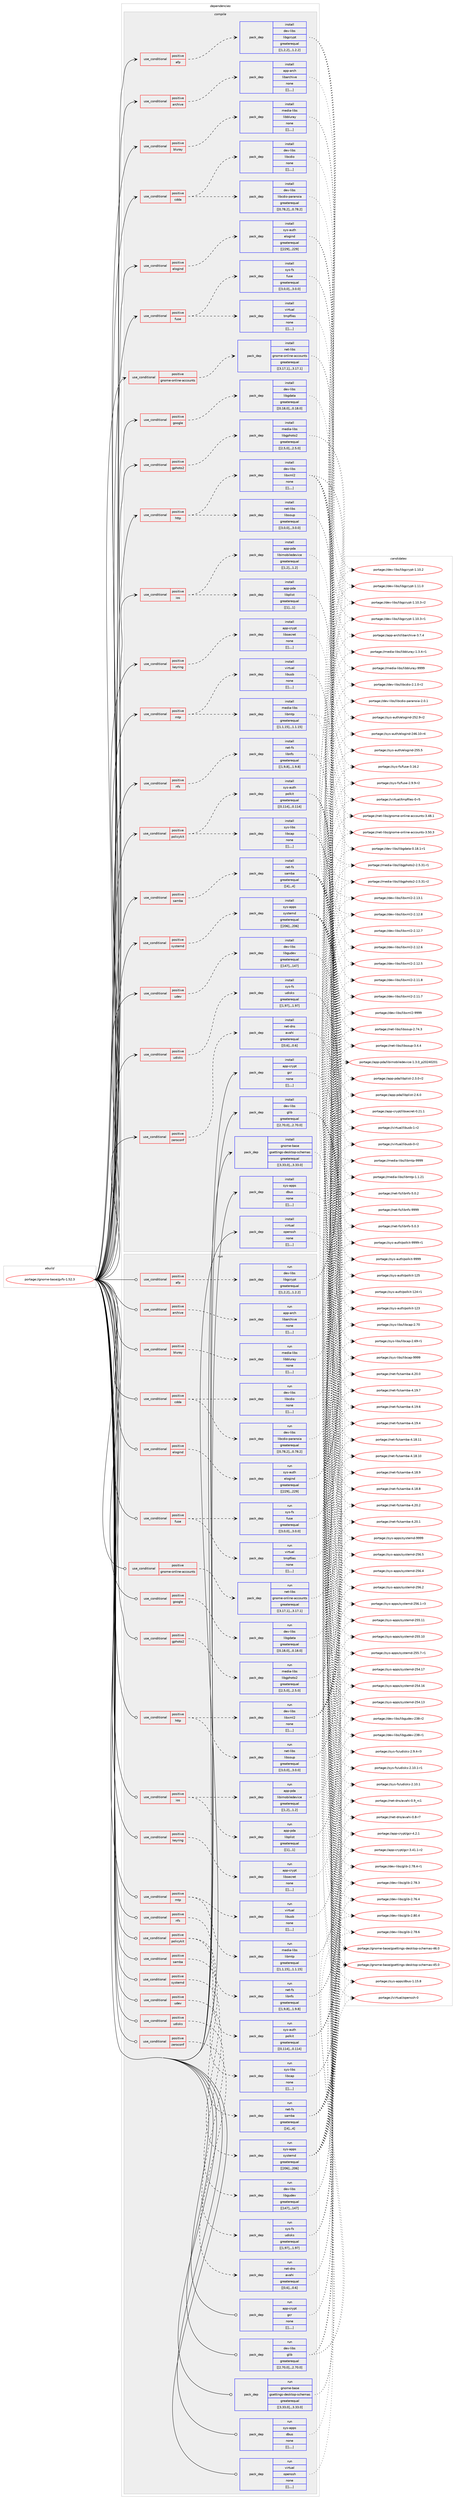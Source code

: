 digraph prolog {

# *************
# Graph options
# *************

newrank=true;
concentrate=true;
compound=true;
graph [rankdir=LR,fontname=Helvetica,fontsize=10,ranksep=1.5];#, ranksep=2.5, nodesep=0.2];
edge  [arrowhead=vee];
node  [fontname=Helvetica,fontsize=10];

# **********
# The ebuild
# **********

subgraph cluster_leftcol {
color=gray;
label=<<i>ebuild</i>>;
id [label="portage://gnome-base/gvfs-1.52.3", color=red, width=4, href="../gnome-base/gvfs-1.52.3.svg"];
}

# ****************
# The dependencies
# ****************

subgraph cluster_midcol {
color=gray;
label=<<i>dependencies</i>>;
subgraph cluster_compile {
fillcolor="#eeeeee";
style=filled;
label=<<i>compile</i>>;
subgraph cond67246 {
dependency242140 [label=<<TABLE BORDER="0" CELLBORDER="1" CELLSPACING="0" CELLPADDING="4"><TR><TD ROWSPAN="3" CELLPADDING="10">use_conditional</TD></TR><TR><TD>positive</TD></TR><TR><TD>afp</TD></TR></TABLE>>, shape=none, color=red];
subgraph pack173380 {
dependency242141 [label=<<TABLE BORDER="0" CELLBORDER="1" CELLSPACING="0" CELLPADDING="4" WIDTH="220"><TR><TD ROWSPAN="6" CELLPADDING="30">pack_dep</TD></TR><TR><TD WIDTH="110">install</TD></TR><TR><TD>dev-libs</TD></TR><TR><TD>libgcrypt</TD></TR><TR><TD>greaterequal</TD></TR><TR><TD>[[1,2,2],,,1.2.2]</TD></TR></TABLE>>, shape=none, color=blue];
}
dependency242140:e -> dependency242141:w [weight=20,style="dashed",arrowhead="vee"];
}
id:e -> dependency242140:w [weight=20,style="solid",arrowhead="vee"];
subgraph cond67247 {
dependency242142 [label=<<TABLE BORDER="0" CELLBORDER="1" CELLSPACING="0" CELLPADDING="4"><TR><TD ROWSPAN="3" CELLPADDING="10">use_conditional</TD></TR><TR><TD>positive</TD></TR><TR><TD>archive</TD></TR></TABLE>>, shape=none, color=red];
subgraph pack173381 {
dependency242143 [label=<<TABLE BORDER="0" CELLBORDER="1" CELLSPACING="0" CELLPADDING="4" WIDTH="220"><TR><TD ROWSPAN="6" CELLPADDING="30">pack_dep</TD></TR><TR><TD WIDTH="110">install</TD></TR><TR><TD>app-arch</TD></TR><TR><TD>libarchive</TD></TR><TR><TD>none</TD></TR><TR><TD>[[],,,,]</TD></TR></TABLE>>, shape=none, color=blue];
}
dependency242142:e -> dependency242143:w [weight=20,style="dashed",arrowhead="vee"];
}
id:e -> dependency242142:w [weight=20,style="solid",arrowhead="vee"];
subgraph cond67248 {
dependency242144 [label=<<TABLE BORDER="0" CELLBORDER="1" CELLSPACING="0" CELLPADDING="4"><TR><TD ROWSPAN="3" CELLPADDING="10">use_conditional</TD></TR><TR><TD>positive</TD></TR><TR><TD>bluray</TD></TR></TABLE>>, shape=none, color=red];
subgraph pack173382 {
dependency242145 [label=<<TABLE BORDER="0" CELLBORDER="1" CELLSPACING="0" CELLPADDING="4" WIDTH="220"><TR><TD ROWSPAN="6" CELLPADDING="30">pack_dep</TD></TR><TR><TD WIDTH="110">install</TD></TR><TR><TD>media-libs</TD></TR><TR><TD>libbluray</TD></TR><TR><TD>none</TD></TR><TR><TD>[[],,,,]</TD></TR></TABLE>>, shape=none, color=blue];
}
dependency242144:e -> dependency242145:w [weight=20,style="dashed",arrowhead="vee"];
}
id:e -> dependency242144:w [weight=20,style="solid",arrowhead="vee"];
subgraph cond67249 {
dependency242146 [label=<<TABLE BORDER="0" CELLBORDER="1" CELLSPACING="0" CELLPADDING="4"><TR><TD ROWSPAN="3" CELLPADDING="10">use_conditional</TD></TR><TR><TD>positive</TD></TR><TR><TD>cdda</TD></TR></TABLE>>, shape=none, color=red];
subgraph pack173383 {
dependency242147 [label=<<TABLE BORDER="0" CELLBORDER="1" CELLSPACING="0" CELLPADDING="4" WIDTH="220"><TR><TD ROWSPAN="6" CELLPADDING="30">pack_dep</TD></TR><TR><TD WIDTH="110">install</TD></TR><TR><TD>dev-libs</TD></TR><TR><TD>libcdio</TD></TR><TR><TD>none</TD></TR><TR><TD>[[],,,,]</TD></TR></TABLE>>, shape=none, color=blue];
}
dependency242146:e -> dependency242147:w [weight=20,style="dashed",arrowhead="vee"];
subgraph pack173384 {
dependency242148 [label=<<TABLE BORDER="0" CELLBORDER="1" CELLSPACING="0" CELLPADDING="4" WIDTH="220"><TR><TD ROWSPAN="6" CELLPADDING="30">pack_dep</TD></TR><TR><TD WIDTH="110">install</TD></TR><TR><TD>dev-libs</TD></TR><TR><TD>libcdio-paranoia</TD></TR><TR><TD>greaterequal</TD></TR><TR><TD>[[0,78,2],,,0.78.2]</TD></TR></TABLE>>, shape=none, color=blue];
}
dependency242146:e -> dependency242148:w [weight=20,style="dashed",arrowhead="vee"];
}
id:e -> dependency242146:w [weight=20,style="solid",arrowhead="vee"];
subgraph cond67250 {
dependency242149 [label=<<TABLE BORDER="0" CELLBORDER="1" CELLSPACING="0" CELLPADDING="4"><TR><TD ROWSPAN="3" CELLPADDING="10">use_conditional</TD></TR><TR><TD>positive</TD></TR><TR><TD>elogind</TD></TR></TABLE>>, shape=none, color=red];
subgraph pack173385 {
dependency242150 [label=<<TABLE BORDER="0" CELLBORDER="1" CELLSPACING="0" CELLPADDING="4" WIDTH="220"><TR><TD ROWSPAN="6" CELLPADDING="30">pack_dep</TD></TR><TR><TD WIDTH="110">install</TD></TR><TR><TD>sys-auth</TD></TR><TR><TD>elogind</TD></TR><TR><TD>greaterequal</TD></TR><TR><TD>[[229],,,229]</TD></TR></TABLE>>, shape=none, color=blue];
}
dependency242149:e -> dependency242150:w [weight=20,style="dashed",arrowhead="vee"];
}
id:e -> dependency242149:w [weight=20,style="solid",arrowhead="vee"];
subgraph cond67251 {
dependency242151 [label=<<TABLE BORDER="0" CELLBORDER="1" CELLSPACING="0" CELLPADDING="4"><TR><TD ROWSPAN="3" CELLPADDING="10">use_conditional</TD></TR><TR><TD>positive</TD></TR><TR><TD>fuse</TD></TR></TABLE>>, shape=none, color=red];
subgraph pack173386 {
dependency242152 [label=<<TABLE BORDER="0" CELLBORDER="1" CELLSPACING="0" CELLPADDING="4" WIDTH="220"><TR><TD ROWSPAN="6" CELLPADDING="30">pack_dep</TD></TR><TR><TD WIDTH="110">install</TD></TR><TR><TD>sys-fs</TD></TR><TR><TD>fuse</TD></TR><TR><TD>greaterequal</TD></TR><TR><TD>[[3,0,0],,,3.0.0]</TD></TR></TABLE>>, shape=none, color=blue];
}
dependency242151:e -> dependency242152:w [weight=20,style="dashed",arrowhead="vee"];
subgraph pack173387 {
dependency242153 [label=<<TABLE BORDER="0" CELLBORDER="1" CELLSPACING="0" CELLPADDING="4" WIDTH="220"><TR><TD ROWSPAN="6" CELLPADDING="30">pack_dep</TD></TR><TR><TD WIDTH="110">install</TD></TR><TR><TD>virtual</TD></TR><TR><TD>tmpfiles</TD></TR><TR><TD>none</TD></TR><TR><TD>[[],,,,]</TD></TR></TABLE>>, shape=none, color=blue];
}
dependency242151:e -> dependency242153:w [weight=20,style="dashed",arrowhead="vee"];
}
id:e -> dependency242151:w [weight=20,style="solid",arrowhead="vee"];
subgraph cond67252 {
dependency242154 [label=<<TABLE BORDER="0" CELLBORDER="1" CELLSPACING="0" CELLPADDING="4"><TR><TD ROWSPAN="3" CELLPADDING="10">use_conditional</TD></TR><TR><TD>positive</TD></TR><TR><TD>gnome-online-accounts</TD></TR></TABLE>>, shape=none, color=red];
subgraph pack173388 {
dependency242155 [label=<<TABLE BORDER="0" CELLBORDER="1" CELLSPACING="0" CELLPADDING="4" WIDTH="220"><TR><TD ROWSPAN="6" CELLPADDING="30">pack_dep</TD></TR><TR><TD WIDTH="110">install</TD></TR><TR><TD>net-libs</TD></TR><TR><TD>gnome-online-accounts</TD></TR><TR><TD>greaterequal</TD></TR><TR><TD>[[3,17,1],,,3.17.1]</TD></TR></TABLE>>, shape=none, color=blue];
}
dependency242154:e -> dependency242155:w [weight=20,style="dashed",arrowhead="vee"];
}
id:e -> dependency242154:w [weight=20,style="solid",arrowhead="vee"];
subgraph cond67253 {
dependency242156 [label=<<TABLE BORDER="0" CELLBORDER="1" CELLSPACING="0" CELLPADDING="4"><TR><TD ROWSPAN="3" CELLPADDING="10">use_conditional</TD></TR><TR><TD>positive</TD></TR><TR><TD>google</TD></TR></TABLE>>, shape=none, color=red];
subgraph pack173389 {
dependency242157 [label=<<TABLE BORDER="0" CELLBORDER="1" CELLSPACING="0" CELLPADDING="4" WIDTH="220"><TR><TD ROWSPAN="6" CELLPADDING="30">pack_dep</TD></TR><TR><TD WIDTH="110">install</TD></TR><TR><TD>dev-libs</TD></TR><TR><TD>libgdata</TD></TR><TR><TD>greaterequal</TD></TR><TR><TD>[[0,18,0],,,0.18.0]</TD></TR></TABLE>>, shape=none, color=blue];
}
dependency242156:e -> dependency242157:w [weight=20,style="dashed",arrowhead="vee"];
}
id:e -> dependency242156:w [weight=20,style="solid",arrowhead="vee"];
subgraph cond67254 {
dependency242158 [label=<<TABLE BORDER="0" CELLBORDER="1" CELLSPACING="0" CELLPADDING="4"><TR><TD ROWSPAN="3" CELLPADDING="10">use_conditional</TD></TR><TR><TD>positive</TD></TR><TR><TD>gphoto2</TD></TR></TABLE>>, shape=none, color=red];
subgraph pack173390 {
dependency242159 [label=<<TABLE BORDER="0" CELLBORDER="1" CELLSPACING="0" CELLPADDING="4" WIDTH="220"><TR><TD ROWSPAN="6" CELLPADDING="30">pack_dep</TD></TR><TR><TD WIDTH="110">install</TD></TR><TR><TD>media-libs</TD></TR><TR><TD>libgphoto2</TD></TR><TR><TD>greaterequal</TD></TR><TR><TD>[[2,5,0],,,2.5.0]</TD></TR></TABLE>>, shape=none, color=blue];
}
dependency242158:e -> dependency242159:w [weight=20,style="dashed",arrowhead="vee"];
}
id:e -> dependency242158:w [weight=20,style="solid",arrowhead="vee"];
subgraph cond67255 {
dependency242160 [label=<<TABLE BORDER="0" CELLBORDER="1" CELLSPACING="0" CELLPADDING="4"><TR><TD ROWSPAN="3" CELLPADDING="10">use_conditional</TD></TR><TR><TD>positive</TD></TR><TR><TD>http</TD></TR></TABLE>>, shape=none, color=red];
subgraph pack173391 {
dependency242161 [label=<<TABLE BORDER="0" CELLBORDER="1" CELLSPACING="0" CELLPADDING="4" WIDTH="220"><TR><TD ROWSPAN="6" CELLPADDING="30">pack_dep</TD></TR><TR><TD WIDTH="110">install</TD></TR><TR><TD>dev-libs</TD></TR><TR><TD>libxml2</TD></TR><TR><TD>none</TD></TR><TR><TD>[[],,,,]</TD></TR></TABLE>>, shape=none, color=blue];
}
dependency242160:e -> dependency242161:w [weight=20,style="dashed",arrowhead="vee"];
subgraph pack173392 {
dependency242162 [label=<<TABLE BORDER="0" CELLBORDER="1" CELLSPACING="0" CELLPADDING="4" WIDTH="220"><TR><TD ROWSPAN="6" CELLPADDING="30">pack_dep</TD></TR><TR><TD WIDTH="110">install</TD></TR><TR><TD>net-libs</TD></TR><TR><TD>libsoup</TD></TR><TR><TD>greaterequal</TD></TR><TR><TD>[[3,0,0],,,3.0.0]</TD></TR></TABLE>>, shape=none, color=blue];
}
dependency242160:e -> dependency242162:w [weight=20,style="dashed",arrowhead="vee"];
}
id:e -> dependency242160:w [weight=20,style="solid",arrowhead="vee"];
subgraph cond67256 {
dependency242163 [label=<<TABLE BORDER="0" CELLBORDER="1" CELLSPACING="0" CELLPADDING="4"><TR><TD ROWSPAN="3" CELLPADDING="10">use_conditional</TD></TR><TR><TD>positive</TD></TR><TR><TD>ios</TD></TR></TABLE>>, shape=none, color=red];
subgraph pack173393 {
dependency242164 [label=<<TABLE BORDER="0" CELLBORDER="1" CELLSPACING="0" CELLPADDING="4" WIDTH="220"><TR><TD ROWSPAN="6" CELLPADDING="30">pack_dep</TD></TR><TR><TD WIDTH="110">install</TD></TR><TR><TD>app-pda</TD></TR><TR><TD>libimobiledevice</TD></TR><TR><TD>greaterequal</TD></TR><TR><TD>[[1,2],,,1.2]</TD></TR></TABLE>>, shape=none, color=blue];
}
dependency242163:e -> dependency242164:w [weight=20,style="dashed",arrowhead="vee"];
subgraph pack173394 {
dependency242165 [label=<<TABLE BORDER="0" CELLBORDER="1" CELLSPACING="0" CELLPADDING="4" WIDTH="220"><TR><TD ROWSPAN="6" CELLPADDING="30">pack_dep</TD></TR><TR><TD WIDTH="110">install</TD></TR><TR><TD>app-pda</TD></TR><TR><TD>libplist</TD></TR><TR><TD>greaterequal</TD></TR><TR><TD>[[1],,,1]</TD></TR></TABLE>>, shape=none, color=blue];
}
dependency242163:e -> dependency242165:w [weight=20,style="dashed",arrowhead="vee"];
}
id:e -> dependency242163:w [weight=20,style="solid",arrowhead="vee"];
subgraph cond67257 {
dependency242166 [label=<<TABLE BORDER="0" CELLBORDER="1" CELLSPACING="0" CELLPADDING="4"><TR><TD ROWSPAN="3" CELLPADDING="10">use_conditional</TD></TR><TR><TD>positive</TD></TR><TR><TD>keyring</TD></TR></TABLE>>, shape=none, color=red];
subgraph pack173395 {
dependency242167 [label=<<TABLE BORDER="0" CELLBORDER="1" CELLSPACING="0" CELLPADDING="4" WIDTH="220"><TR><TD ROWSPAN="6" CELLPADDING="30">pack_dep</TD></TR><TR><TD WIDTH="110">install</TD></TR><TR><TD>app-crypt</TD></TR><TR><TD>libsecret</TD></TR><TR><TD>none</TD></TR><TR><TD>[[],,,,]</TD></TR></TABLE>>, shape=none, color=blue];
}
dependency242166:e -> dependency242167:w [weight=20,style="dashed",arrowhead="vee"];
}
id:e -> dependency242166:w [weight=20,style="solid",arrowhead="vee"];
subgraph cond67258 {
dependency242168 [label=<<TABLE BORDER="0" CELLBORDER="1" CELLSPACING="0" CELLPADDING="4"><TR><TD ROWSPAN="3" CELLPADDING="10">use_conditional</TD></TR><TR><TD>positive</TD></TR><TR><TD>mtp</TD></TR></TABLE>>, shape=none, color=red];
subgraph pack173396 {
dependency242169 [label=<<TABLE BORDER="0" CELLBORDER="1" CELLSPACING="0" CELLPADDING="4" WIDTH="220"><TR><TD ROWSPAN="6" CELLPADDING="30">pack_dep</TD></TR><TR><TD WIDTH="110">install</TD></TR><TR><TD>virtual</TD></TR><TR><TD>libusb</TD></TR><TR><TD>none</TD></TR><TR><TD>[[],,,,]</TD></TR></TABLE>>, shape=none, color=blue];
}
dependency242168:e -> dependency242169:w [weight=20,style="dashed",arrowhead="vee"];
subgraph pack173397 {
dependency242170 [label=<<TABLE BORDER="0" CELLBORDER="1" CELLSPACING="0" CELLPADDING="4" WIDTH="220"><TR><TD ROWSPAN="6" CELLPADDING="30">pack_dep</TD></TR><TR><TD WIDTH="110">install</TD></TR><TR><TD>media-libs</TD></TR><TR><TD>libmtp</TD></TR><TR><TD>greaterequal</TD></TR><TR><TD>[[1,1,15],,,1.1.15]</TD></TR></TABLE>>, shape=none, color=blue];
}
dependency242168:e -> dependency242170:w [weight=20,style="dashed",arrowhead="vee"];
}
id:e -> dependency242168:w [weight=20,style="solid",arrowhead="vee"];
subgraph cond67259 {
dependency242171 [label=<<TABLE BORDER="0" CELLBORDER="1" CELLSPACING="0" CELLPADDING="4"><TR><TD ROWSPAN="3" CELLPADDING="10">use_conditional</TD></TR><TR><TD>positive</TD></TR><TR><TD>nfs</TD></TR></TABLE>>, shape=none, color=red];
subgraph pack173398 {
dependency242172 [label=<<TABLE BORDER="0" CELLBORDER="1" CELLSPACING="0" CELLPADDING="4" WIDTH="220"><TR><TD ROWSPAN="6" CELLPADDING="30">pack_dep</TD></TR><TR><TD WIDTH="110">install</TD></TR><TR><TD>net-fs</TD></TR><TR><TD>libnfs</TD></TR><TR><TD>greaterequal</TD></TR><TR><TD>[[1,9,8],,,1.9.8]</TD></TR></TABLE>>, shape=none, color=blue];
}
dependency242171:e -> dependency242172:w [weight=20,style="dashed",arrowhead="vee"];
}
id:e -> dependency242171:w [weight=20,style="solid",arrowhead="vee"];
subgraph cond67260 {
dependency242173 [label=<<TABLE BORDER="0" CELLBORDER="1" CELLSPACING="0" CELLPADDING="4"><TR><TD ROWSPAN="3" CELLPADDING="10">use_conditional</TD></TR><TR><TD>positive</TD></TR><TR><TD>policykit</TD></TR></TABLE>>, shape=none, color=red];
subgraph pack173399 {
dependency242174 [label=<<TABLE BORDER="0" CELLBORDER="1" CELLSPACING="0" CELLPADDING="4" WIDTH="220"><TR><TD ROWSPAN="6" CELLPADDING="30">pack_dep</TD></TR><TR><TD WIDTH="110">install</TD></TR><TR><TD>sys-auth</TD></TR><TR><TD>polkit</TD></TR><TR><TD>greaterequal</TD></TR><TR><TD>[[0,114],,,0.114]</TD></TR></TABLE>>, shape=none, color=blue];
}
dependency242173:e -> dependency242174:w [weight=20,style="dashed",arrowhead="vee"];
subgraph pack173400 {
dependency242175 [label=<<TABLE BORDER="0" CELLBORDER="1" CELLSPACING="0" CELLPADDING="4" WIDTH="220"><TR><TD ROWSPAN="6" CELLPADDING="30">pack_dep</TD></TR><TR><TD WIDTH="110">install</TD></TR><TR><TD>sys-libs</TD></TR><TR><TD>libcap</TD></TR><TR><TD>none</TD></TR><TR><TD>[[],,,,]</TD></TR></TABLE>>, shape=none, color=blue];
}
dependency242173:e -> dependency242175:w [weight=20,style="dashed",arrowhead="vee"];
}
id:e -> dependency242173:w [weight=20,style="solid",arrowhead="vee"];
subgraph cond67261 {
dependency242176 [label=<<TABLE BORDER="0" CELLBORDER="1" CELLSPACING="0" CELLPADDING="4"><TR><TD ROWSPAN="3" CELLPADDING="10">use_conditional</TD></TR><TR><TD>positive</TD></TR><TR><TD>samba</TD></TR></TABLE>>, shape=none, color=red];
subgraph pack173401 {
dependency242177 [label=<<TABLE BORDER="0" CELLBORDER="1" CELLSPACING="0" CELLPADDING="4" WIDTH="220"><TR><TD ROWSPAN="6" CELLPADDING="30">pack_dep</TD></TR><TR><TD WIDTH="110">install</TD></TR><TR><TD>net-fs</TD></TR><TR><TD>samba</TD></TR><TR><TD>greaterequal</TD></TR><TR><TD>[[4],,,4]</TD></TR></TABLE>>, shape=none, color=blue];
}
dependency242176:e -> dependency242177:w [weight=20,style="dashed",arrowhead="vee"];
}
id:e -> dependency242176:w [weight=20,style="solid",arrowhead="vee"];
subgraph cond67262 {
dependency242178 [label=<<TABLE BORDER="0" CELLBORDER="1" CELLSPACING="0" CELLPADDING="4"><TR><TD ROWSPAN="3" CELLPADDING="10">use_conditional</TD></TR><TR><TD>positive</TD></TR><TR><TD>systemd</TD></TR></TABLE>>, shape=none, color=red];
subgraph pack173402 {
dependency242179 [label=<<TABLE BORDER="0" CELLBORDER="1" CELLSPACING="0" CELLPADDING="4" WIDTH="220"><TR><TD ROWSPAN="6" CELLPADDING="30">pack_dep</TD></TR><TR><TD WIDTH="110">install</TD></TR><TR><TD>sys-apps</TD></TR><TR><TD>systemd</TD></TR><TR><TD>greaterequal</TD></TR><TR><TD>[[206],,,206]</TD></TR></TABLE>>, shape=none, color=blue];
}
dependency242178:e -> dependency242179:w [weight=20,style="dashed",arrowhead="vee"];
}
id:e -> dependency242178:w [weight=20,style="solid",arrowhead="vee"];
subgraph cond67263 {
dependency242180 [label=<<TABLE BORDER="0" CELLBORDER="1" CELLSPACING="0" CELLPADDING="4"><TR><TD ROWSPAN="3" CELLPADDING="10">use_conditional</TD></TR><TR><TD>positive</TD></TR><TR><TD>udev</TD></TR></TABLE>>, shape=none, color=red];
subgraph pack173403 {
dependency242181 [label=<<TABLE BORDER="0" CELLBORDER="1" CELLSPACING="0" CELLPADDING="4" WIDTH="220"><TR><TD ROWSPAN="6" CELLPADDING="30">pack_dep</TD></TR><TR><TD WIDTH="110">install</TD></TR><TR><TD>dev-libs</TD></TR><TR><TD>libgudev</TD></TR><TR><TD>greaterequal</TD></TR><TR><TD>[[147],,,147]</TD></TR></TABLE>>, shape=none, color=blue];
}
dependency242180:e -> dependency242181:w [weight=20,style="dashed",arrowhead="vee"];
}
id:e -> dependency242180:w [weight=20,style="solid",arrowhead="vee"];
subgraph cond67264 {
dependency242182 [label=<<TABLE BORDER="0" CELLBORDER="1" CELLSPACING="0" CELLPADDING="4"><TR><TD ROWSPAN="3" CELLPADDING="10">use_conditional</TD></TR><TR><TD>positive</TD></TR><TR><TD>udisks</TD></TR></TABLE>>, shape=none, color=red];
subgraph pack173404 {
dependency242183 [label=<<TABLE BORDER="0" CELLBORDER="1" CELLSPACING="0" CELLPADDING="4" WIDTH="220"><TR><TD ROWSPAN="6" CELLPADDING="30">pack_dep</TD></TR><TR><TD WIDTH="110">install</TD></TR><TR><TD>sys-fs</TD></TR><TR><TD>udisks</TD></TR><TR><TD>greaterequal</TD></TR><TR><TD>[[1,97],,,1.97]</TD></TR></TABLE>>, shape=none, color=blue];
}
dependency242182:e -> dependency242183:w [weight=20,style="dashed",arrowhead="vee"];
}
id:e -> dependency242182:w [weight=20,style="solid",arrowhead="vee"];
subgraph cond67265 {
dependency242184 [label=<<TABLE BORDER="0" CELLBORDER="1" CELLSPACING="0" CELLPADDING="4"><TR><TD ROWSPAN="3" CELLPADDING="10">use_conditional</TD></TR><TR><TD>positive</TD></TR><TR><TD>zeroconf</TD></TR></TABLE>>, shape=none, color=red];
subgraph pack173405 {
dependency242185 [label=<<TABLE BORDER="0" CELLBORDER="1" CELLSPACING="0" CELLPADDING="4" WIDTH="220"><TR><TD ROWSPAN="6" CELLPADDING="30">pack_dep</TD></TR><TR><TD WIDTH="110">install</TD></TR><TR><TD>net-dns</TD></TR><TR><TD>avahi</TD></TR><TR><TD>greaterequal</TD></TR><TR><TD>[[0,6],,,0.6]</TD></TR></TABLE>>, shape=none, color=blue];
}
dependency242184:e -> dependency242185:w [weight=20,style="dashed",arrowhead="vee"];
}
id:e -> dependency242184:w [weight=20,style="solid",arrowhead="vee"];
subgraph pack173406 {
dependency242186 [label=<<TABLE BORDER="0" CELLBORDER="1" CELLSPACING="0" CELLPADDING="4" WIDTH="220"><TR><TD ROWSPAN="6" CELLPADDING="30">pack_dep</TD></TR><TR><TD WIDTH="110">install</TD></TR><TR><TD>app-crypt</TD></TR><TR><TD>gcr</TD></TR><TR><TD>none</TD></TR><TR><TD>[[],,,,]</TD></TR></TABLE>>, shape=none, color=blue];
}
id:e -> dependency242186:w [weight=20,style="solid",arrowhead="vee"];
subgraph pack173407 {
dependency242187 [label=<<TABLE BORDER="0" CELLBORDER="1" CELLSPACING="0" CELLPADDING="4" WIDTH="220"><TR><TD ROWSPAN="6" CELLPADDING="30">pack_dep</TD></TR><TR><TD WIDTH="110">install</TD></TR><TR><TD>dev-libs</TD></TR><TR><TD>glib</TD></TR><TR><TD>greaterequal</TD></TR><TR><TD>[[2,70,0],,,2.70.0]</TD></TR></TABLE>>, shape=none, color=blue];
}
id:e -> dependency242187:w [weight=20,style="solid",arrowhead="vee"];
subgraph pack173408 {
dependency242188 [label=<<TABLE BORDER="0" CELLBORDER="1" CELLSPACING="0" CELLPADDING="4" WIDTH="220"><TR><TD ROWSPAN="6" CELLPADDING="30">pack_dep</TD></TR><TR><TD WIDTH="110">install</TD></TR><TR><TD>gnome-base</TD></TR><TR><TD>gsettings-desktop-schemas</TD></TR><TR><TD>greaterequal</TD></TR><TR><TD>[[3,33,0],,,3.33.0]</TD></TR></TABLE>>, shape=none, color=blue];
}
id:e -> dependency242188:w [weight=20,style="solid",arrowhead="vee"];
subgraph pack173409 {
dependency242189 [label=<<TABLE BORDER="0" CELLBORDER="1" CELLSPACING="0" CELLPADDING="4" WIDTH="220"><TR><TD ROWSPAN="6" CELLPADDING="30">pack_dep</TD></TR><TR><TD WIDTH="110">install</TD></TR><TR><TD>sys-apps</TD></TR><TR><TD>dbus</TD></TR><TR><TD>none</TD></TR><TR><TD>[[],,,,]</TD></TR></TABLE>>, shape=none, color=blue];
}
id:e -> dependency242189:w [weight=20,style="solid",arrowhead="vee"];
subgraph pack173410 {
dependency242190 [label=<<TABLE BORDER="0" CELLBORDER="1" CELLSPACING="0" CELLPADDING="4" WIDTH="220"><TR><TD ROWSPAN="6" CELLPADDING="30">pack_dep</TD></TR><TR><TD WIDTH="110">install</TD></TR><TR><TD>virtual</TD></TR><TR><TD>openssh</TD></TR><TR><TD>none</TD></TR><TR><TD>[[],,,,]</TD></TR></TABLE>>, shape=none, color=blue];
}
id:e -> dependency242190:w [weight=20,style="solid",arrowhead="vee"];
}
subgraph cluster_compileandrun {
fillcolor="#eeeeee";
style=filled;
label=<<i>compile and run</i>>;
}
subgraph cluster_run {
fillcolor="#eeeeee";
style=filled;
label=<<i>run</i>>;
subgraph cond67266 {
dependency242191 [label=<<TABLE BORDER="0" CELLBORDER="1" CELLSPACING="0" CELLPADDING="4"><TR><TD ROWSPAN="3" CELLPADDING="10">use_conditional</TD></TR><TR><TD>positive</TD></TR><TR><TD>afp</TD></TR></TABLE>>, shape=none, color=red];
subgraph pack173411 {
dependency242192 [label=<<TABLE BORDER="0" CELLBORDER="1" CELLSPACING="0" CELLPADDING="4" WIDTH="220"><TR><TD ROWSPAN="6" CELLPADDING="30">pack_dep</TD></TR><TR><TD WIDTH="110">run</TD></TR><TR><TD>dev-libs</TD></TR><TR><TD>libgcrypt</TD></TR><TR><TD>greaterequal</TD></TR><TR><TD>[[1,2,2],,,1.2.2]</TD></TR></TABLE>>, shape=none, color=blue];
}
dependency242191:e -> dependency242192:w [weight=20,style="dashed",arrowhead="vee"];
}
id:e -> dependency242191:w [weight=20,style="solid",arrowhead="odot"];
subgraph cond67267 {
dependency242193 [label=<<TABLE BORDER="0" CELLBORDER="1" CELLSPACING="0" CELLPADDING="4"><TR><TD ROWSPAN="3" CELLPADDING="10">use_conditional</TD></TR><TR><TD>positive</TD></TR><TR><TD>archive</TD></TR></TABLE>>, shape=none, color=red];
subgraph pack173412 {
dependency242194 [label=<<TABLE BORDER="0" CELLBORDER="1" CELLSPACING="0" CELLPADDING="4" WIDTH="220"><TR><TD ROWSPAN="6" CELLPADDING="30">pack_dep</TD></TR><TR><TD WIDTH="110">run</TD></TR><TR><TD>app-arch</TD></TR><TR><TD>libarchive</TD></TR><TR><TD>none</TD></TR><TR><TD>[[],,,,]</TD></TR></TABLE>>, shape=none, color=blue];
}
dependency242193:e -> dependency242194:w [weight=20,style="dashed",arrowhead="vee"];
}
id:e -> dependency242193:w [weight=20,style="solid",arrowhead="odot"];
subgraph cond67268 {
dependency242195 [label=<<TABLE BORDER="0" CELLBORDER="1" CELLSPACING="0" CELLPADDING="4"><TR><TD ROWSPAN="3" CELLPADDING="10">use_conditional</TD></TR><TR><TD>positive</TD></TR><TR><TD>bluray</TD></TR></TABLE>>, shape=none, color=red];
subgraph pack173413 {
dependency242196 [label=<<TABLE BORDER="0" CELLBORDER="1" CELLSPACING="0" CELLPADDING="4" WIDTH="220"><TR><TD ROWSPAN="6" CELLPADDING="30">pack_dep</TD></TR><TR><TD WIDTH="110">run</TD></TR><TR><TD>media-libs</TD></TR><TR><TD>libbluray</TD></TR><TR><TD>none</TD></TR><TR><TD>[[],,,,]</TD></TR></TABLE>>, shape=none, color=blue];
}
dependency242195:e -> dependency242196:w [weight=20,style="dashed",arrowhead="vee"];
}
id:e -> dependency242195:w [weight=20,style="solid",arrowhead="odot"];
subgraph cond67269 {
dependency242197 [label=<<TABLE BORDER="0" CELLBORDER="1" CELLSPACING="0" CELLPADDING="4"><TR><TD ROWSPAN="3" CELLPADDING="10">use_conditional</TD></TR><TR><TD>positive</TD></TR><TR><TD>cdda</TD></TR></TABLE>>, shape=none, color=red];
subgraph pack173414 {
dependency242198 [label=<<TABLE BORDER="0" CELLBORDER="1" CELLSPACING="0" CELLPADDING="4" WIDTH="220"><TR><TD ROWSPAN="6" CELLPADDING="30">pack_dep</TD></TR><TR><TD WIDTH="110">run</TD></TR><TR><TD>dev-libs</TD></TR><TR><TD>libcdio</TD></TR><TR><TD>none</TD></TR><TR><TD>[[],,,,]</TD></TR></TABLE>>, shape=none, color=blue];
}
dependency242197:e -> dependency242198:w [weight=20,style="dashed",arrowhead="vee"];
subgraph pack173415 {
dependency242199 [label=<<TABLE BORDER="0" CELLBORDER="1" CELLSPACING="0" CELLPADDING="4" WIDTH="220"><TR><TD ROWSPAN="6" CELLPADDING="30">pack_dep</TD></TR><TR><TD WIDTH="110">run</TD></TR><TR><TD>dev-libs</TD></TR><TR><TD>libcdio-paranoia</TD></TR><TR><TD>greaterequal</TD></TR><TR><TD>[[0,78,2],,,0.78.2]</TD></TR></TABLE>>, shape=none, color=blue];
}
dependency242197:e -> dependency242199:w [weight=20,style="dashed",arrowhead="vee"];
}
id:e -> dependency242197:w [weight=20,style="solid",arrowhead="odot"];
subgraph cond67270 {
dependency242200 [label=<<TABLE BORDER="0" CELLBORDER="1" CELLSPACING="0" CELLPADDING="4"><TR><TD ROWSPAN="3" CELLPADDING="10">use_conditional</TD></TR><TR><TD>positive</TD></TR><TR><TD>elogind</TD></TR></TABLE>>, shape=none, color=red];
subgraph pack173416 {
dependency242201 [label=<<TABLE BORDER="0" CELLBORDER="1" CELLSPACING="0" CELLPADDING="4" WIDTH="220"><TR><TD ROWSPAN="6" CELLPADDING="30">pack_dep</TD></TR><TR><TD WIDTH="110">run</TD></TR><TR><TD>sys-auth</TD></TR><TR><TD>elogind</TD></TR><TR><TD>greaterequal</TD></TR><TR><TD>[[229],,,229]</TD></TR></TABLE>>, shape=none, color=blue];
}
dependency242200:e -> dependency242201:w [weight=20,style="dashed",arrowhead="vee"];
}
id:e -> dependency242200:w [weight=20,style="solid",arrowhead="odot"];
subgraph cond67271 {
dependency242202 [label=<<TABLE BORDER="0" CELLBORDER="1" CELLSPACING="0" CELLPADDING="4"><TR><TD ROWSPAN="3" CELLPADDING="10">use_conditional</TD></TR><TR><TD>positive</TD></TR><TR><TD>fuse</TD></TR></TABLE>>, shape=none, color=red];
subgraph pack173417 {
dependency242203 [label=<<TABLE BORDER="0" CELLBORDER="1" CELLSPACING="0" CELLPADDING="4" WIDTH="220"><TR><TD ROWSPAN="6" CELLPADDING="30">pack_dep</TD></TR><TR><TD WIDTH="110">run</TD></TR><TR><TD>sys-fs</TD></TR><TR><TD>fuse</TD></TR><TR><TD>greaterequal</TD></TR><TR><TD>[[3,0,0],,,3.0.0]</TD></TR></TABLE>>, shape=none, color=blue];
}
dependency242202:e -> dependency242203:w [weight=20,style="dashed",arrowhead="vee"];
subgraph pack173418 {
dependency242204 [label=<<TABLE BORDER="0" CELLBORDER="1" CELLSPACING="0" CELLPADDING="4" WIDTH="220"><TR><TD ROWSPAN="6" CELLPADDING="30">pack_dep</TD></TR><TR><TD WIDTH="110">run</TD></TR><TR><TD>virtual</TD></TR><TR><TD>tmpfiles</TD></TR><TR><TD>none</TD></TR><TR><TD>[[],,,,]</TD></TR></TABLE>>, shape=none, color=blue];
}
dependency242202:e -> dependency242204:w [weight=20,style="dashed",arrowhead="vee"];
}
id:e -> dependency242202:w [weight=20,style="solid",arrowhead="odot"];
subgraph cond67272 {
dependency242205 [label=<<TABLE BORDER="0" CELLBORDER="1" CELLSPACING="0" CELLPADDING="4"><TR><TD ROWSPAN="3" CELLPADDING="10">use_conditional</TD></TR><TR><TD>positive</TD></TR><TR><TD>gnome-online-accounts</TD></TR></TABLE>>, shape=none, color=red];
subgraph pack173419 {
dependency242206 [label=<<TABLE BORDER="0" CELLBORDER="1" CELLSPACING="0" CELLPADDING="4" WIDTH="220"><TR><TD ROWSPAN="6" CELLPADDING="30">pack_dep</TD></TR><TR><TD WIDTH="110">run</TD></TR><TR><TD>net-libs</TD></TR><TR><TD>gnome-online-accounts</TD></TR><TR><TD>greaterequal</TD></TR><TR><TD>[[3,17,1],,,3.17.1]</TD></TR></TABLE>>, shape=none, color=blue];
}
dependency242205:e -> dependency242206:w [weight=20,style="dashed",arrowhead="vee"];
}
id:e -> dependency242205:w [weight=20,style="solid",arrowhead="odot"];
subgraph cond67273 {
dependency242207 [label=<<TABLE BORDER="0" CELLBORDER="1" CELLSPACING="0" CELLPADDING="4"><TR><TD ROWSPAN="3" CELLPADDING="10">use_conditional</TD></TR><TR><TD>positive</TD></TR><TR><TD>google</TD></TR></TABLE>>, shape=none, color=red];
subgraph pack173420 {
dependency242208 [label=<<TABLE BORDER="0" CELLBORDER="1" CELLSPACING="0" CELLPADDING="4" WIDTH="220"><TR><TD ROWSPAN="6" CELLPADDING="30">pack_dep</TD></TR><TR><TD WIDTH="110">run</TD></TR><TR><TD>dev-libs</TD></TR><TR><TD>libgdata</TD></TR><TR><TD>greaterequal</TD></TR><TR><TD>[[0,18,0],,,0.18.0]</TD></TR></TABLE>>, shape=none, color=blue];
}
dependency242207:e -> dependency242208:w [weight=20,style="dashed",arrowhead="vee"];
}
id:e -> dependency242207:w [weight=20,style="solid",arrowhead="odot"];
subgraph cond67274 {
dependency242209 [label=<<TABLE BORDER="0" CELLBORDER="1" CELLSPACING="0" CELLPADDING="4"><TR><TD ROWSPAN="3" CELLPADDING="10">use_conditional</TD></TR><TR><TD>positive</TD></TR><TR><TD>gphoto2</TD></TR></TABLE>>, shape=none, color=red];
subgraph pack173421 {
dependency242210 [label=<<TABLE BORDER="0" CELLBORDER="1" CELLSPACING="0" CELLPADDING="4" WIDTH="220"><TR><TD ROWSPAN="6" CELLPADDING="30">pack_dep</TD></TR><TR><TD WIDTH="110">run</TD></TR><TR><TD>media-libs</TD></TR><TR><TD>libgphoto2</TD></TR><TR><TD>greaterequal</TD></TR><TR><TD>[[2,5,0],,,2.5.0]</TD></TR></TABLE>>, shape=none, color=blue];
}
dependency242209:e -> dependency242210:w [weight=20,style="dashed",arrowhead="vee"];
}
id:e -> dependency242209:w [weight=20,style="solid",arrowhead="odot"];
subgraph cond67275 {
dependency242211 [label=<<TABLE BORDER="0" CELLBORDER="1" CELLSPACING="0" CELLPADDING="4"><TR><TD ROWSPAN="3" CELLPADDING="10">use_conditional</TD></TR><TR><TD>positive</TD></TR><TR><TD>http</TD></TR></TABLE>>, shape=none, color=red];
subgraph pack173422 {
dependency242212 [label=<<TABLE BORDER="0" CELLBORDER="1" CELLSPACING="0" CELLPADDING="4" WIDTH="220"><TR><TD ROWSPAN="6" CELLPADDING="30">pack_dep</TD></TR><TR><TD WIDTH="110">run</TD></TR><TR><TD>dev-libs</TD></TR><TR><TD>libxml2</TD></TR><TR><TD>none</TD></TR><TR><TD>[[],,,,]</TD></TR></TABLE>>, shape=none, color=blue];
}
dependency242211:e -> dependency242212:w [weight=20,style="dashed",arrowhead="vee"];
subgraph pack173423 {
dependency242213 [label=<<TABLE BORDER="0" CELLBORDER="1" CELLSPACING="0" CELLPADDING="4" WIDTH="220"><TR><TD ROWSPAN="6" CELLPADDING="30">pack_dep</TD></TR><TR><TD WIDTH="110">run</TD></TR><TR><TD>net-libs</TD></TR><TR><TD>libsoup</TD></TR><TR><TD>greaterequal</TD></TR><TR><TD>[[3,0,0],,,3.0.0]</TD></TR></TABLE>>, shape=none, color=blue];
}
dependency242211:e -> dependency242213:w [weight=20,style="dashed",arrowhead="vee"];
}
id:e -> dependency242211:w [weight=20,style="solid",arrowhead="odot"];
subgraph cond67276 {
dependency242214 [label=<<TABLE BORDER="0" CELLBORDER="1" CELLSPACING="0" CELLPADDING="4"><TR><TD ROWSPAN="3" CELLPADDING="10">use_conditional</TD></TR><TR><TD>positive</TD></TR><TR><TD>ios</TD></TR></TABLE>>, shape=none, color=red];
subgraph pack173424 {
dependency242215 [label=<<TABLE BORDER="0" CELLBORDER="1" CELLSPACING="0" CELLPADDING="4" WIDTH="220"><TR><TD ROWSPAN="6" CELLPADDING="30">pack_dep</TD></TR><TR><TD WIDTH="110">run</TD></TR><TR><TD>app-pda</TD></TR><TR><TD>libimobiledevice</TD></TR><TR><TD>greaterequal</TD></TR><TR><TD>[[1,2],,,1.2]</TD></TR></TABLE>>, shape=none, color=blue];
}
dependency242214:e -> dependency242215:w [weight=20,style="dashed",arrowhead="vee"];
subgraph pack173425 {
dependency242216 [label=<<TABLE BORDER="0" CELLBORDER="1" CELLSPACING="0" CELLPADDING="4" WIDTH="220"><TR><TD ROWSPAN="6" CELLPADDING="30">pack_dep</TD></TR><TR><TD WIDTH="110">run</TD></TR><TR><TD>app-pda</TD></TR><TR><TD>libplist</TD></TR><TR><TD>greaterequal</TD></TR><TR><TD>[[1],,,1]</TD></TR></TABLE>>, shape=none, color=blue];
}
dependency242214:e -> dependency242216:w [weight=20,style="dashed",arrowhead="vee"];
}
id:e -> dependency242214:w [weight=20,style="solid",arrowhead="odot"];
subgraph cond67277 {
dependency242217 [label=<<TABLE BORDER="0" CELLBORDER="1" CELLSPACING="0" CELLPADDING="4"><TR><TD ROWSPAN="3" CELLPADDING="10">use_conditional</TD></TR><TR><TD>positive</TD></TR><TR><TD>keyring</TD></TR></TABLE>>, shape=none, color=red];
subgraph pack173426 {
dependency242218 [label=<<TABLE BORDER="0" CELLBORDER="1" CELLSPACING="0" CELLPADDING="4" WIDTH="220"><TR><TD ROWSPAN="6" CELLPADDING="30">pack_dep</TD></TR><TR><TD WIDTH="110">run</TD></TR><TR><TD>app-crypt</TD></TR><TR><TD>libsecret</TD></TR><TR><TD>none</TD></TR><TR><TD>[[],,,,]</TD></TR></TABLE>>, shape=none, color=blue];
}
dependency242217:e -> dependency242218:w [weight=20,style="dashed",arrowhead="vee"];
}
id:e -> dependency242217:w [weight=20,style="solid",arrowhead="odot"];
subgraph cond67278 {
dependency242219 [label=<<TABLE BORDER="0" CELLBORDER="1" CELLSPACING="0" CELLPADDING="4"><TR><TD ROWSPAN="3" CELLPADDING="10">use_conditional</TD></TR><TR><TD>positive</TD></TR><TR><TD>mtp</TD></TR></TABLE>>, shape=none, color=red];
subgraph pack173427 {
dependency242220 [label=<<TABLE BORDER="0" CELLBORDER="1" CELLSPACING="0" CELLPADDING="4" WIDTH="220"><TR><TD ROWSPAN="6" CELLPADDING="30">pack_dep</TD></TR><TR><TD WIDTH="110">run</TD></TR><TR><TD>virtual</TD></TR><TR><TD>libusb</TD></TR><TR><TD>none</TD></TR><TR><TD>[[],,,,]</TD></TR></TABLE>>, shape=none, color=blue];
}
dependency242219:e -> dependency242220:w [weight=20,style="dashed",arrowhead="vee"];
subgraph pack173428 {
dependency242221 [label=<<TABLE BORDER="0" CELLBORDER="1" CELLSPACING="0" CELLPADDING="4" WIDTH="220"><TR><TD ROWSPAN="6" CELLPADDING="30">pack_dep</TD></TR><TR><TD WIDTH="110">run</TD></TR><TR><TD>media-libs</TD></TR><TR><TD>libmtp</TD></TR><TR><TD>greaterequal</TD></TR><TR><TD>[[1,1,15],,,1.1.15]</TD></TR></TABLE>>, shape=none, color=blue];
}
dependency242219:e -> dependency242221:w [weight=20,style="dashed",arrowhead="vee"];
}
id:e -> dependency242219:w [weight=20,style="solid",arrowhead="odot"];
subgraph cond67279 {
dependency242222 [label=<<TABLE BORDER="0" CELLBORDER="1" CELLSPACING="0" CELLPADDING="4"><TR><TD ROWSPAN="3" CELLPADDING="10">use_conditional</TD></TR><TR><TD>positive</TD></TR><TR><TD>nfs</TD></TR></TABLE>>, shape=none, color=red];
subgraph pack173429 {
dependency242223 [label=<<TABLE BORDER="0" CELLBORDER="1" CELLSPACING="0" CELLPADDING="4" WIDTH="220"><TR><TD ROWSPAN="6" CELLPADDING="30">pack_dep</TD></TR><TR><TD WIDTH="110">run</TD></TR><TR><TD>net-fs</TD></TR><TR><TD>libnfs</TD></TR><TR><TD>greaterequal</TD></TR><TR><TD>[[1,9,8],,,1.9.8]</TD></TR></TABLE>>, shape=none, color=blue];
}
dependency242222:e -> dependency242223:w [weight=20,style="dashed",arrowhead="vee"];
}
id:e -> dependency242222:w [weight=20,style="solid",arrowhead="odot"];
subgraph cond67280 {
dependency242224 [label=<<TABLE BORDER="0" CELLBORDER="1" CELLSPACING="0" CELLPADDING="4"><TR><TD ROWSPAN="3" CELLPADDING="10">use_conditional</TD></TR><TR><TD>positive</TD></TR><TR><TD>policykit</TD></TR></TABLE>>, shape=none, color=red];
subgraph pack173430 {
dependency242225 [label=<<TABLE BORDER="0" CELLBORDER="1" CELLSPACING="0" CELLPADDING="4" WIDTH="220"><TR><TD ROWSPAN="6" CELLPADDING="30">pack_dep</TD></TR><TR><TD WIDTH="110">run</TD></TR><TR><TD>sys-auth</TD></TR><TR><TD>polkit</TD></TR><TR><TD>greaterequal</TD></TR><TR><TD>[[0,114],,,0.114]</TD></TR></TABLE>>, shape=none, color=blue];
}
dependency242224:e -> dependency242225:w [weight=20,style="dashed",arrowhead="vee"];
subgraph pack173431 {
dependency242226 [label=<<TABLE BORDER="0" CELLBORDER="1" CELLSPACING="0" CELLPADDING="4" WIDTH="220"><TR><TD ROWSPAN="6" CELLPADDING="30">pack_dep</TD></TR><TR><TD WIDTH="110">run</TD></TR><TR><TD>sys-libs</TD></TR><TR><TD>libcap</TD></TR><TR><TD>none</TD></TR><TR><TD>[[],,,,]</TD></TR></TABLE>>, shape=none, color=blue];
}
dependency242224:e -> dependency242226:w [weight=20,style="dashed",arrowhead="vee"];
}
id:e -> dependency242224:w [weight=20,style="solid",arrowhead="odot"];
subgraph cond67281 {
dependency242227 [label=<<TABLE BORDER="0" CELLBORDER="1" CELLSPACING="0" CELLPADDING="4"><TR><TD ROWSPAN="3" CELLPADDING="10">use_conditional</TD></TR><TR><TD>positive</TD></TR><TR><TD>samba</TD></TR></TABLE>>, shape=none, color=red];
subgraph pack173432 {
dependency242228 [label=<<TABLE BORDER="0" CELLBORDER="1" CELLSPACING="0" CELLPADDING="4" WIDTH="220"><TR><TD ROWSPAN="6" CELLPADDING="30">pack_dep</TD></TR><TR><TD WIDTH="110">run</TD></TR><TR><TD>net-fs</TD></TR><TR><TD>samba</TD></TR><TR><TD>greaterequal</TD></TR><TR><TD>[[4],,,4]</TD></TR></TABLE>>, shape=none, color=blue];
}
dependency242227:e -> dependency242228:w [weight=20,style="dashed",arrowhead="vee"];
}
id:e -> dependency242227:w [weight=20,style="solid",arrowhead="odot"];
subgraph cond67282 {
dependency242229 [label=<<TABLE BORDER="0" CELLBORDER="1" CELLSPACING="0" CELLPADDING="4"><TR><TD ROWSPAN="3" CELLPADDING="10">use_conditional</TD></TR><TR><TD>positive</TD></TR><TR><TD>systemd</TD></TR></TABLE>>, shape=none, color=red];
subgraph pack173433 {
dependency242230 [label=<<TABLE BORDER="0" CELLBORDER="1" CELLSPACING="0" CELLPADDING="4" WIDTH="220"><TR><TD ROWSPAN="6" CELLPADDING="30">pack_dep</TD></TR><TR><TD WIDTH="110">run</TD></TR><TR><TD>sys-apps</TD></TR><TR><TD>systemd</TD></TR><TR><TD>greaterequal</TD></TR><TR><TD>[[206],,,206]</TD></TR></TABLE>>, shape=none, color=blue];
}
dependency242229:e -> dependency242230:w [weight=20,style="dashed",arrowhead="vee"];
}
id:e -> dependency242229:w [weight=20,style="solid",arrowhead="odot"];
subgraph cond67283 {
dependency242231 [label=<<TABLE BORDER="0" CELLBORDER="1" CELLSPACING="0" CELLPADDING="4"><TR><TD ROWSPAN="3" CELLPADDING="10">use_conditional</TD></TR><TR><TD>positive</TD></TR><TR><TD>udev</TD></TR></TABLE>>, shape=none, color=red];
subgraph pack173434 {
dependency242232 [label=<<TABLE BORDER="0" CELLBORDER="1" CELLSPACING="0" CELLPADDING="4" WIDTH="220"><TR><TD ROWSPAN="6" CELLPADDING="30">pack_dep</TD></TR><TR><TD WIDTH="110">run</TD></TR><TR><TD>dev-libs</TD></TR><TR><TD>libgudev</TD></TR><TR><TD>greaterequal</TD></TR><TR><TD>[[147],,,147]</TD></TR></TABLE>>, shape=none, color=blue];
}
dependency242231:e -> dependency242232:w [weight=20,style="dashed",arrowhead="vee"];
}
id:e -> dependency242231:w [weight=20,style="solid",arrowhead="odot"];
subgraph cond67284 {
dependency242233 [label=<<TABLE BORDER="0" CELLBORDER="1" CELLSPACING="0" CELLPADDING="4"><TR><TD ROWSPAN="3" CELLPADDING="10">use_conditional</TD></TR><TR><TD>positive</TD></TR><TR><TD>udisks</TD></TR></TABLE>>, shape=none, color=red];
subgraph pack173435 {
dependency242234 [label=<<TABLE BORDER="0" CELLBORDER="1" CELLSPACING="0" CELLPADDING="4" WIDTH="220"><TR><TD ROWSPAN="6" CELLPADDING="30">pack_dep</TD></TR><TR><TD WIDTH="110">run</TD></TR><TR><TD>sys-fs</TD></TR><TR><TD>udisks</TD></TR><TR><TD>greaterequal</TD></TR><TR><TD>[[1,97],,,1.97]</TD></TR></TABLE>>, shape=none, color=blue];
}
dependency242233:e -> dependency242234:w [weight=20,style="dashed",arrowhead="vee"];
}
id:e -> dependency242233:w [weight=20,style="solid",arrowhead="odot"];
subgraph cond67285 {
dependency242235 [label=<<TABLE BORDER="0" CELLBORDER="1" CELLSPACING="0" CELLPADDING="4"><TR><TD ROWSPAN="3" CELLPADDING="10">use_conditional</TD></TR><TR><TD>positive</TD></TR><TR><TD>zeroconf</TD></TR></TABLE>>, shape=none, color=red];
subgraph pack173436 {
dependency242236 [label=<<TABLE BORDER="0" CELLBORDER="1" CELLSPACING="0" CELLPADDING="4" WIDTH="220"><TR><TD ROWSPAN="6" CELLPADDING="30">pack_dep</TD></TR><TR><TD WIDTH="110">run</TD></TR><TR><TD>net-dns</TD></TR><TR><TD>avahi</TD></TR><TR><TD>greaterequal</TD></TR><TR><TD>[[0,6],,,0.6]</TD></TR></TABLE>>, shape=none, color=blue];
}
dependency242235:e -> dependency242236:w [weight=20,style="dashed",arrowhead="vee"];
}
id:e -> dependency242235:w [weight=20,style="solid",arrowhead="odot"];
subgraph pack173437 {
dependency242237 [label=<<TABLE BORDER="0" CELLBORDER="1" CELLSPACING="0" CELLPADDING="4" WIDTH="220"><TR><TD ROWSPAN="6" CELLPADDING="30">pack_dep</TD></TR><TR><TD WIDTH="110">run</TD></TR><TR><TD>app-crypt</TD></TR><TR><TD>gcr</TD></TR><TR><TD>none</TD></TR><TR><TD>[[],,,,]</TD></TR></TABLE>>, shape=none, color=blue];
}
id:e -> dependency242237:w [weight=20,style="solid",arrowhead="odot"];
subgraph pack173438 {
dependency242238 [label=<<TABLE BORDER="0" CELLBORDER="1" CELLSPACING="0" CELLPADDING="4" WIDTH="220"><TR><TD ROWSPAN="6" CELLPADDING="30">pack_dep</TD></TR><TR><TD WIDTH="110">run</TD></TR><TR><TD>dev-libs</TD></TR><TR><TD>glib</TD></TR><TR><TD>greaterequal</TD></TR><TR><TD>[[2,70,0],,,2.70.0]</TD></TR></TABLE>>, shape=none, color=blue];
}
id:e -> dependency242238:w [weight=20,style="solid",arrowhead="odot"];
subgraph pack173439 {
dependency242239 [label=<<TABLE BORDER="0" CELLBORDER="1" CELLSPACING="0" CELLPADDING="4" WIDTH="220"><TR><TD ROWSPAN="6" CELLPADDING="30">pack_dep</TD></TR><TR><TD WIDTH="110">run</TD></TR><TR><TD>gnome-base</TD></TR><TR><TD>gsettings-desktop-schemas</TD></TR><TR><TD>greaterequal</TD></TR><TR><TD>[[3,33,0],,,3.33.0]</TD></TR></TABLE>>, shape=none, color=blue];
}
id:e -> dependency242239:w [weight=20,style="solid",arrowhead="odot"];
subgraph pack173440 {
dependency242240 [label=<<TABLE BORDER="0" CELLBORDER="1" CELLSPACING="0" CELLPADDING="4" WIDTH="220"><TR><TD ROWSPAN="6" CELLPADDING="30">pack_dep</TD></TR><TR><TD WIDTH="110">run</TD></TR><TR><TD>sys-apps</TD></TR><TR><TD>dbus</TD></TR><TR><TD>none</TD></TR><TR><TD>[[],,,,]</TD></TR></TABLE>>, shape=none, color=blue];
}
id:e -> dependency242240:w [weight=20,style="solid",arrowhead="odot"];
subgraph pack173441 {
dependency242241 [label=<<TABLE BORDER="0" CELLBORDER="1" CELLSPACING="0" CELLPADDING="4" WIDTH="220"><TR><TD ROWSPAN="6" CELLPADDING="30">pack_dep</TD></TR><TR><TD WIDTH="110">run</TD></TR><TR><TD>virtual</TD></TR><TR><TD>openssh</TD></TR><TR><TD>none</TD></TR><TR><TD>[[],,,,]</TD></TR></TABLE>>, shape=none, color=blue];
}
id:e -> dependency242241:w [weight=20,style="solid",arrowhead="odot"];
}
}

# **************
# The candidates
# **************

subgraph cluster_choices {
rank=same;
color=gray;
label=<<i>candidates</i>>;

subgraph choice173380 {
color=black;
nodesep=1;
choice100101118451081059811547108105981039911412111211645494649494648 [label="portage://dev-libs/libgcrypt-1.11.0", color=red, width=4,href="../dev-libs/libgcrypt-1.11.0.svg"];
choice1001011184510810598115471081059810399114121112116454946494846514511450 [label="portage://dev-libs/libgcrypt-1.10.3-r2", color=red, width=4,href="../dev-libs/libgcrypt-1.10.3-r2.svg"];
choice1001011184510810598115471081059810399114121112116454946494846514511449 [label="portage://dev-libs/libgcrypt-1.10.3-r1", color=red, width=4,href="../dev-libs/libgcrypt-1.10.3-r1.svg"];
choice100101118451081059811547108105981039911412111211645494649484650 [label="portage://dev-libs/libgcrypt-1.10.2", color=red, width=4,href="../dev-libs/libgcrypt-1.10.2.svg"];
dependency242141:e -> choice100101118451081059811547108105981039911412111211645494649494648:w [style=dotted,weight="100"];
dependency242141:e -> choice1001011184510810598115471081059810399114121112116454946494846514511450:w [style=dotted,weight="100"];
dependency242141:e -> choice1001011184510810598115471081059810399114121112116454946494846514511449:w [style=dotted,weight="100"];
dependency242141:e -> choice100101118451081059811547108105981039911412111211645494649484650:w [style=dotted,weight="100"];
}
subgraph choice173381 {
color=black;
nodesep=1;
choice9711211245971149910447108105989711499104105118101455146554652 [label="portage://app-arch/libarchive-3.7.4", color=red, width=4,href="../app-arch/libarchive-3.7.4.svg"];
dependency242143:e -> choice9711211245971149910447108105989711499104105118101455146554652:w [style=dotted,weight="100"];
}
subgraph choice173382 {
color=black;
nodesep=1;
choice109101100105974510810598115471081059898108117114971214557575757 [label="portage://media-libs/libbluray-9999", color=red, width=4,href="../media-libs/libbluray-9999.svg"];
choice109101100105974510810598115471081059898108117114971214549465146524511449 [label="portage://media-libs/libbluray-1.3.4-r1", color=red, width=4,href="../media-libs/libbluray-1.3.4-r1.svg"];
dependency242145:e -> choice109101100105974510810598115471081059898108117114971214557575757:w [style=dotted,weight="100"];
dependency242145:e -> choice109101100105974510810598115471081059898108117114971214549465146524511449:w [style=dotted,weight="100"];
}
subgraph choice173383 {
color=black;
nodesep=1;
choice10010111845108105981154710810598991001051114550464946484511450 [label="portage://dev-libs/libcdio-2.1.0-r2", color=red, width=4,href="../dev-libs/libcdio-2.1.0-r2.svg"];
dependency242147:e -> choice10010111845108105981154710810598991001051114550464946484511450:w [style=dotted,weight="100"];
}
subgraph choice173384 {
color=black;
nodesep=1;
choice100101118451081059811547108105989910010511145112971149711011110597455046484649 [label="portage://dev-libs/libcdio-paranoia-2.0.1", color=red, width=4,href="../dev-libs/libcdio-paranoia-2.0.1.svg"];
dependency242148:e -> choice100101118451081059811547108105989910010511145112971149711011110597455046484649:w [style=dotted,weight="100"];
}
subgraph choice173385 {
color=black;
nodesep=1;
choice115121115459711711610447101108111103105110100455053534653 [label="portage://sys-auth/elogind-255.5", color=red, width=4,href="../sys-auth/elogind-255.5.svg"];
choice1151211154597117116104471011081111031051101004550535046574511450 [label="portage://sys-auth/elogind-252.9-r2", color=red, width=4,href="../sys-auth/elogind-252.9-r2.svg"];
choice115121115459711711610447101108111103105110100455052544649484511452 [label="portage://sys-auth/elogind-246.10-r4", color=red, width=4,href="../sys-auth/elogind-246.10-r4.svg"];
dependency242150:e -> choice115121115459711711610447101108111103105110100455053534653:w [style=dotted,weight="100"];
dependency242150:e -> choice1151211154597117116104471011081111031051101004550535046574511450:w [style=dotted,weight="100"];
dependency242150:e -> choice115121115459711711610447101108111103105110100455052544649484511452:w [style=dotted,weight="100"];
}
subgraph choice173386 {
color=black;
nodesep=1;
choice115121115451021154710211711510145514649544650 [label="portage://sys-fs/fuse-3.16.2", color=red, width=4,href="../sys-fs/fuse-3.16.2.svg"];
choice11512111545102115471021171151014550465746574511450 [label="portage://sys-fs/fuse-2.9.9-r2", color=red, width=4,href="../sys-fs/fuse-2.9.9-r2.svg"];
dependency242152:e -> choice115121115451021154710211711510145514649544650:w [style=dotted,weight="100"];
dependency242152:e -> choice11512111545102115471021171151014550465746574511450:w [style=dotted,weight="100"];
}
subgraph choice173387 {
color=black;
nodesep=1;
choice118105114116117971084711610911210210510810111545484511453 [label="portage://virtual/tmpfiles-0-r5", color=red, width=4,href="../virtual/tmpfiles-0-r5.svg"];
dependency242153:e -> choice118105114116117971084711610911210210510810111545484511453:w [style=dotted,weight="100"];
}
subgraph choice173388 {
color=black;
nodesep=1;
choice110101116451081059811547103110111109101451111101081051101014597999911111711011611545514653484651 [label="portage://net-libs/gnome-online-accounts-3.50.3", color=red, width=4,href="../net-libs/gnome-online-accounts-3.50.3.svg"];
choice110101116451081059811547103110111109101451111101081051101014597999911111711011611545514652564649 [label="portage://net-libs/gnome-online-accounts-3.48.1", color=red, width=4,href="../net-libs/gnome-online-accounts-3.48.1.svg"];
dependency242155:e -> choice110101116451081059811547103110111109101451111101081051101014597999911111711011611545514653484651:w [style=dotted,weight="100"];
dependency242155:e -> choice110101116451081059811547103110111109101451111101081051101014597999911111711011611545514652564649:w [style=dotted,weight="100"];
}
subgraph choice173389 {
color=black;
nodesep=1;
choice100101118451081059811547108105981031009711697454846495646494511449 [label="portage://dev-libs/libgdata-0.18.1-r1", color=red, width=4,href="../dev-libs/libgdata-0.18.1-r1.svg"];
dependency242157:e -> choice100101118451081059811547108105981031009711697454846495646494511449:w [style=dotted,weight="100"];
}
subgraph choice173390 {
color=black;
nodesep=1;
choice109101100105974510810598115471081059810311210411111611150455046534651494511450 [label="portage://media-libs/libgphoto2-2.5.31-r2", color=red, width=4,href="../media-libs/libgphoto2-2.5.31-r2.svg"];
choice109101100105974510810598115471081059810311210411111611150455046534651494511449 [label="portage://media-libs/libgphoto2-2.5.31-r1", color=red, width=4,href="../media-libs/libgphoto2-2.5.31-r1.svg"];
dependency242159:e -> choice109101100105974510810598115471081059810311210411111611150455046534651494511450:w [style=dotted,weight="100"];
dependency242159:e -> choice109101100105974510810598115471081059810311210411111611150455046534651494511449:w [style=dotted,weight="100"];
}
subgraph choice173391 {
color=black;
nodesep=1;
choice10010111845108105981154710810598120109108504557575757 [label="portage://dev-libs/libxml2-9999", color=red, width=4,href="../dev-libs/libxml2-9999.svg"];
choice100101118451081059811547108105981201091085045504649514649 [label="portage://dev-libs/libxml2-2.13.1", color=red, width=4,href="../dev-libs/libxml2-2.13.1.svg"];
choice100101118451081059811547108105981201091085045504649504656 [label="portage://dev-libs/libxml2-2.12.8", color=red, width=4,href="../dev-libs/libxml2-2.12.8.svg"];
choice100101118451081059811547108105981201091085045504649504655 [label="portage://dev-libs/libxml2-2.12.7", color=red, width=4,href="../dev-libs/libxml2-2.12.7.svg"];
choice100101118451081059811547108105981201091085045504649504654 [label="portage://dev-libs/libxml2-2.12.6", color=red, width=4,href="../dev-libs/libxml2-2.12.6.svg"];
choice100101118451081059811547108105981201091085045504649504653 [label="portage://dev-libs/libxml2-2.12.5", color=red, width=4,href="../dev-libs/libxml2-2.12.5.svg"];
choice100101118451081059811547108105981201091085045504649494656 [label="portage://dev-libs/libxml2-2.11.8", color=red, width=4,href="../dev-libs/libxml2-2.11.8.svg"];
choice100101118451081059811547108105981201091085045504649494655 [label="portage://dev-libs/libxml2-2.11.7", color=red, width=4,href="../dev-libs/libxml2-2.11.7.svg"];
dependency242161:e -> choice10010111845108105981154710810598120109108504557575757:w [style=dotted,weight="100"];
dependency242161:e -> choice100101118451081059811547108105981201091085045504649514649:w [style=dotted,weight="100"];
dependency242161:e -> choice100101118451081059811547108105981201091085045504649504656:w [style=dotted,weight="100"];
dependency242161:e -> choice100101118451081059811547108105981201091085045504649504655:w [style=dotted,weight="100"];
dependency242161:e -> choice100101118451081059811547108105981201091085045504649504654:w [style=dotted,weight="100"];
dependency242161:e -> choice100101118451081059811547108105981201091085045504649504653:w [style=dotted,weight="100"];
dependency242161:e -> choice100101118451081059811547108105981201091085045504649494656:w [style=dotted,weight="100"];
dependency242161:e -> choice100101118451081059811547108105981201091085045504649494655:w [style=dotted,weight="100"];
}
subgraph choice173392 {
color=black;
nodesep=1;
choice11010111645108105981154710810598115111117112455146524652 [label="portage://net-libs/libsoup-3.4.4", color=red, width=4,href="../net-libs/libsoup-3.4.4.svg"];
choice1101011164510810598115471081059811511111711245504655524651 [label="portage://net-libs/libsoup-2.74.3", color=red, width=4,href="../net-libs/libsoup-2.74.3.svg"];
dependency242162:e -> choice11010111645108105981154710810598115111117112455146524652:w [style=dotted,weight="100"];
dependency242162:e -> choice1101011164510810598115471081059811511111711245504655524651:w [style=dotted,weight="100"];
}
subgraph choice173393 {
color=black;
nodesep=1;
choice97112112451121009747108105981051091119810510810110010111810599101454946514648951125048505248504849 [label="portage://app-pda/libimobiledevice-1.3.0_p20240201", color=red, width=4,href="../app-pda/libimobiledevice-1.3.0_p20240201.svg"];
dependency242164:e -> choice97112112451121009747108105981051091119810510810110010111810599101454946514648951125048505248504849:w [style=dotted,weight="100"];
}
subgraph choice173394 {
color=black;
nodesep=1;
choice9711211245112100974710810598112108105115116455046544648 [label="portage://app-pda/libplist-2.6.0", color=red, width=4,href="../app-pda/libplist-2.6.0.svg"];
choice97112112451121009747108105981121081051151164550465146484511450 [label="portage://app-pda/libplist-2.3.0-r2", color=red, width=4,href="../app-pda/libplist-2.3.0-r2.svg"];
dependency242165:e -> choice9711211245112100974710810598112108105115116455046544648:w [style=dotted,weight="100"];
dependency242165:e -> choice97112112451121009747108105981121081051151164550465146484511450:w [style=dotted,weight="100"];
}
subgraph choice173395 {
color=black;
nodesep=1;
choice97112112459911412111211647108105981151019911410111645484650494649 [label="portage://app-crypt/libsecret-0.21.1", color=red, width=4,href="../app-crypt/libsecret-0.21.1.svg"];
dependency242167:e -> choice97112112459911412111211647108105981151019911410111645484650494649:w [style=dotted,weight="100"];
}
subgraph choice173396 {
color=black;
nodesep=1;
choice1181051141161179710847108105981171159845494511450 [label="portage://virtual/libusb-1-r2", color=red, width=4,href="../virtual/libusb-1-r2.svg"];
choice1181051141161179710847108105981171159845484511450 [label="portage://virtual/libusb-0-r2", color=red, width=4,href="../virtual/libusb-0-r2.svg"];
dependency242169:e -> choice1181051141161179710847108105981171159845494511450:w [style=dotted,weight="100"];
dependency242169:e -> choice1181051141161179710847108105981171159845484511450:w [style=dotted,weight="100"];
}
subgraph choice173397 {
color=black;
nodesep=1;
choice10910110010597451081059811547108105981091161124557575757 [label="portage://media-libs/libmtp-9999", color=red, width=4,href="../media-libs/libmtp-9999.svg"];
choice109101100105974510810598115471081059810911611245494649465049 [label="portage://media-libs/libmtp-1.1.21", color=red, width=4,href="../media-libs/libmtp-1.1.21.svg"];
dependency242170:e -> choice10910110010597451081059811547108105981091161124557575757:w [style=dotted,weight="100"];
dependency242170:e -> choice109101100105974510810598115471081059810911611245494649465049:w [style=dotted,weight="100"];
}
subgraph choice173398 {
color=black;
nodesep=1;
choice1101011164510211547108105981101021154557575757 [label="portage://net-fs/libnfs-9999", color=red, width=4,href="../net-fs/libnfs-9999.svg"];
choice110101116451021154710810598110102115455346484651 [label="portage://net-fs/libnfs-5.0.3", color=red, width=4,href="../net-fs/libnfs-5.0.3.svg"];
choice110101116451021154710810598110102115455346484650 [label="portage://net-fs/libnfs-5.0.2", color=red, width=4,href="../net-fs/libnfs-5.0.2.svg"];
dependency242172:e -> choice1101011164510211547108105981101021154557575757:w [style=dotted,weight="100"];
dependency242172:e -> choice110101116451021154710810598110102115455346484651:w [style=dotted,weight="100"];
dependency242172:e -> choice110101116451021154710810598110102115455346484650:w [style=dotted,weight="100"];
}
subgraph choice173399 {
color=black;
nodesep=1;
choice11512111545971171161044711211110810710511645575757574511449 [label="portage://sys-auth/polkit-9999-r1", color=red, width=4,href="../sys-auth/polkit-9999-r1.svg"];
choice1151211154597117116104471121111081071051164557575757 [label="portage://sys-auth/polkit-9999", color=red, width=4,href="../sys-auth/polkit-9999.svg"];
choice11512111545971171161044711211110810710511645495053 [label="portage://sys-auth/polkit-125", color=red, width=4,href="../sys-auth/polkit-125.svg"];
choice115121115459711711610447112111108107105116454950524511449 [label="portage://sys-auth/polkit-124-r1", color=red, width=4,href="../sys-auth/polkit-124-r1.svg"];
choice11512111545971171161044711211110810710511645495051 [label="portage://sys-auth/polkit-123", color=red, width=4,href="../sys-auth/polkit-123.svg"];
dependency242174:e -> choice11512111545971171161044711211110810710511645575757574511449:w [style=dotted,weight="100"];
dependency242174:e -> choice1151211154597117116104471121111081071051164557575757:w [style=dotted,weight="100"];
dependency242174:e -> choice11512111545971171161044711211110810710511645495053:w [style=dotted,weight="100"];
dependency242174:e -> choice115121115459711711610447112111108107105116454950524511449:w [style=dotted,weight="100"];
dependency242174:e -> choice11512111545971171161044711211110810710511645495051:w [style=dotted,weight="100"];
}
subgraph choice173400 {
color=black;
nodesep=1;
choice1151211154510810598115471081059899971124557575757 [label="portage://sys-libs/libcap-9999", color=red, width=4,href="../sys-libs/libcap-9999.svg"];
choice1151211154510810598115471081059899971124550465548 [label="portage://sys-libs/libcap-2.70", color=red, width=4,href="../sys-libs/libcap-2.70.svg"];
choice11512111545108105981154710810598999711245504654574511449 [label="portage://sys-libs/libcap-2.69-r1", color=red, width=4,href="../sys-libs/libcap-2.69-r1.svg"];
dependency242175:e -> choice1151211154510810598115471081059899971124557575757:w [style=dotted,weight="100"];
dependency242175:e -> choice1151211154510810598115471081059899971124550465548:w [style=dotted,weight="100"];
dependency242175:e -> choice11512111545108105981154710810598999711245504654574511449:w [style=dotted,weight="100"];
}
subgraph choice173401 {
color=black;
nodesep=1;
choice110101116451021154711597109989745524650484650 [label="portage://net-fs/samba-4.20.2", color=red, width=4,href="../net-fs/samba-4.20.2.svg"];
choice110101116451021154711597109989745524650484649 [label="portage://net-fs/samba-4.20.1", color=red, width=4,href="../net-fs/samba-4.20.1.svg"];
choice110101116451021154711597109989745524650484648 [label="portage://net-fs/samba-4.20.0", color=red, width=4,href="../net-fs/samba-4.20.0.svg"];
choice110101116451021154711597109989745524649574655 [label="portage://net-fs/samba-4.19.7", color=red, width=4,href="../net-fs/samba-4.19.7.svg"];
choice110101116451021154711597109989745524649574654 [label="portage://net-fs/samba-4.19.6", color=red, width=4,href="../net-fs/samba-4.19.6.svg"];
choice110101116451021154711597109989745524649574652 [label="portage://net-fs/samba-4.19.4", color=red, width=4,href="../net-fs/samba-4.19.4.svg"];
choice11010111645102115471159710998974552464956464949 [label="portage://net-fs/samba-4.18.11", color=red, width=4,href="../net-fs/samba-4.18.11.svg"];
choice11010111645102115471159710998974552464956464948 [label="portage://net-fs/samba-4.18.10", color=red, width=4,href="../net-fs/samba-4.18.10.svg"];
choice110101116451021154711597109989745524649564657 [label="portage://net-fs/samba-4.18.9", color=red, width=4,href="../net-fs/samba-4.18.9.svg"];
choice110101116451021154711597109989745524649564656 [label="portage://net-fs/samba-4.18.8", color=red, width=4,href="../net-fs/samba-4.18.8.svg"];
dependency242177:e -> choice110101116451021154711597109989745524650484650:w [style=dotted,weight="100"];
dependency242177:e -> choice110101116451021154711597109989745524650484649:w [style=dotted,weight="100"];
dependency242177:e -> choice110101116451021154711597109989745524650484648:w [style=dotted,weight="100"];
dependency242177:e -> choice110101116451021154711597109989745524649574655:w [style=dotted,weight="100"];
dependency242177:e -> choice110101116451021154711597109989745524649574654:w [style=dotted,weight="100"];
dependency242177:e -> choice110101116451021154711597109989745524649574652:w [style=dotted,weight="100"];
dependency242177:e -> choice11010111645102115471159710998974552464956464949:w [style=dotted,weight="100"];
dependency242177:e -> choice11010111645102115471159710998974552464956464948:w [style=dotted,weight="100"];
dependency242177:e -> choice110101116451021154711597109989745524649564657:w [style=dotted,weight="100"];
dependency242177:e -> choice110101116451021154711597109989745524649564656:w [style=dotted,weight="100"];
}
subgraph choice173402 {
color=black;
nodesep=1;
choice1151211154597112112115471151211151161011091004557575757 [label="portage://sys-apps/systemd-9999", color=red, width=4,href="../sys-apps/systemd-9999.svg"];
choice115121115459711211211547115121115116101109100455053544653 [label="portage://sys-apps/systemd-256.5", color=red, width=4,href="../sys-apps/systemd-256.5.svg"];
choice115121115459711211211547115121115116101109100455053544652 [label="portage://sys-apps/systemd-256.4", color=red, width=4,href="../sys-apps/systemd-256.4.svg"];
choice115121115459711211211547115121115116101109100455053544650 [label="portage://sys-apps/systemd-256.2", color=red, width=4,href="../sys-apps/systemd-256.2.svg"];
choice1151211154597112112115471151211151161011091004550535446494511451 [label="portage://sys-apps/systemd-256.1-r3", color=red, width=4,href="../sys-apps/systemd-256.1-r3.svg"];
choice11512111545971121121154711512111511610110910045505353464949 [label="portage://sys-apps/systemd-255.11", color=red, width=4,href="../sys-apps/systemd-255.11.svg"];
choice11512111545971121121154711512111511610110910045505353464948 [label="portage://sys-apps/systemd-255.10", color=red, width=4,href="../sys-apps/systemd-255.10.svg"];
choice1151211154597112112115471151211151161011091004550535346554511449 [label="portage://sys-apps/systemd-255.7-r1", color=red, width=4,href="../sys-apps/systemd-255.7-r1.svg"];
choice11512111545971121121154711512111511610110910045505352464955 [label="portage://sys-apps/systemd-254.17", color=red, width=4,href="../sys-apps/systemd-254.17.svg"];
choice11512111545971121121154711512111511610110910045505352464954 [label="portage://sys-apps/systemd-254.16", color=red, width=4,href="../sys-apps/systemd-254.16.svg"];
choice11512111545971121121154711512111511610110910045505352464951 [label="portage://sys-apps/systemd-254.13", color=red, width=4,href="../sys-apps/systemd-254.13.svg"];
dependency242179:e -> choice1151211154597112112115471151211151161011091004557575757:w [style=dotted,weight="100"];
dependency242179:e -> choice115121115459711211211547115121115116101109100455053544653:w [style=dotted,weight="100"];
dependency242179:e -> choice115121115459711211211547115121115116101109100455053544652:w [style=dotted,weight="100"];
dependency242179:e -> choice115121115459711211211547115121115116101109100455053544650:w [style=dotted,weight="100"];
dependency242179:e -> choice1151211154597112112115471151211151161011091004550535446494511451:w [style=dotted,weight="100"];
dependency242179:e -> choice11512111545971121121154711512111511610110910045505353464949:w [style=dotted,weight="100"];
dependency242179:e -> choice11512111545971121121154711512111511610110910045505353464948:w [style=dotted,weight="100"];
dependency242179:e -> choice1151211154597112112115471151211151161011091004550535346554511449:w [style=dotted,weight="100"];
dependency242179:e -> choice11512111545971121121154711512111511610110910045505352464955:w [style=dotted,weight="100"];
dependency242179:e -> choice11512111545971121121154711512111511610110910045505352464954:w [style=dotted,weight="100"];
dependency242179:e -> choice11512111545971121121154711512111511610110910045505352464951:w [style=dotted,weight="100"];
}
subgraph choice173403 {
color=black;
nodesep=1;
choice10010111845108105981154710810598103117100101118455051564511450 [label="portage://dev-libs/libgudev-238-r2", color=red, width=4,href="../dev-libs/libgudev-238-r2.svg"];
choice10010111845108105981154710810598103117100101118455051564511449 [label="portage://dev-libs/libgudev-238-r1", color=red, width=4,href="../dev-libs/libgudev-238-r1.svg"];
dependency242181:e -> choice10010111845108105981154710810598103117100101118455051564511450:w [style=dotted,weight="100"];
dependency242181:e -> choice10010111845108105981154710810598103117100101118455051564511449:w [style=dotted,weight="100"];
}
subgraph choice173404 {
color=black;
nodesep=1;
choice1151211154510211547117100105115107115455046494846494511449 [label="portage://sys-fs/udisks-2.10.1-r1", color=red, width=4,href="../sys-fs/udisks-2.10.1-r1.svg"];
choice115121115451021154711710010511510711545504649484649 [label="portage://sys-fs/udisks-2.10.1", color=red, width=4,href="../sys-fs/udisks-2.10.1.svg"];
choice11512111545102115471171001051151071154550465746524511451 [label="portage://sys-fs/udisks-2.9.4-r3", color=red, width=4,href="../sys-fs/udisks-2.9.4-r3.svg"];
dependency242183:e -> choice1151211154510211547117100105115107115455046494846494511449:w [style=dotted,weight="100"];
dependency242183:e -> choice115121115451021154711710010511510711545504649484649:w [style=dotted,weight="100"];
dependency242183:e -> choice11512111545102115471171001051151071154550465746524511451:w [style=dotted,weight="100"];
}
subgraph choice173405 {
color=black;
nodesep=1;
choice1101011164510011011547971189710410545484657951149949 [label="portage://net-dns/avahi-0.9_rc1", color=red, width=4,href="../net-dns/avahi-0.9_rc1.svg"];
choice11010111645100110115479711897104105454846564511455 [label="portage://net-dns/avahi-0.8-r7", color=red, width=4,href="../net-dns/avahi-0.8-r7.svg"];
dependency242185:e -> choice1101011164510011011547971189710410545484657951149949:w [style=dotted,weight="100"];
dependency242185:e -> choice11010111645100110115479711897104105454846564511455:w [style=dotted,weight="100"];
}
subgraph choice173406 {
color=black;
nodesep=1;
choice9711211245991141211121164710399114455246504649 [label="portage://app-crypt/gcr-4.2.1", color=red, width=4,href="../app-crypt/gcr-4.2.1.svg"];
choice9711211245991141211121164710399114455146524946494511450 [label="portage://app-crypt/gcr-3.41.1-r2", color=red, width=4,href="../app-crypt/gcr-3.41.1-r2.svg"];
dependency242186:e -> choice9711211245991141211121164710399114455246504649:w [style=dotted,weight="100"];
dependency242186:e -> choice9711211245991141211121164710399114455146524946494511450:w [style=dotted,weight="100"];
}
subgraph choice173407 {
color=black;
nodesep=1;
choice1001011184510810598115471031081059845504656484652 [label="portage://dev-libs/glib-2.80.4", color=red, width=4,href="../dev-libs/glib-2.80.4.svg"];
choice1001011184510810598115471031081059845504655564654 [label="portage://dev-libs/glib-2.78.6", color=red, width=4,href="../dev-libs/glib-2.78.6.svg"];
choice10010111845108105981154710310810598455046555646524511449 [label="portage://dev-libs/glib-2.78.4-r1", color=red, width=4,href="../dev-libs/glib-2.78.4-r1.svg"];
choice1001011184510810598115471031081059845504655564651 [label="portage://dev-libs/glib-2.78.3", color=red, width=4,href="../dev-libs/glib-2.78.3.svg"];
choice1001011184510810598115471031081059845504655544652 [label="portage://dev-libs/glib-2.76.4", color=red, width=4,href="../dev-libs/glib-2.76.4.svg"];
dependency242187:e -> choice1001011184510810598115471031081059845504656484652:w [style=dotted,weight="100"];
dependency242187:e -> choice1001011184510810598115471031081059845504655564654:w [style=dotted,weight="100"];
dependency242187:e -> choice10010111845108105981154710310810598455046555646524511449:w [style=dotted,weight="100"];
dependency242187:e -> choice1001011184510810598115471031081059845504655564651:w [style=dotted,weight="100"];
dependency242187:e -> choice1001011184510810598115471031081059845504655544652:w [style=dotted,weight="100"];
}
subgraph choice173408 {
color=black;
nodesep=1;
choice10311011110910145989711510147103115101116116105110103115451001011151071161111124511599104101109971154552544648 [label="portage://gnome-base/gsettings-desktop-schemas-46.0", color=red, width=4,href="../gnome-base/gsettings-desktop-schemas-46.0.svg"];
choice10311011110910145989711510147103115101116116105110103115451001011151071161111124511599104101109971154552534648 [label="portage://gnome-base/gsettings-desktop-schemas-45.0", color=red, width=4,href="../gnome-base/gsettings-desktop-schemas-45.0.svg"];
dependency242188:e -> choice10311011110910145989711510147103115101116116105110103115451001011151071161111124511599104101109971154552544648:w [style=dotted,weight="100"];
dependency242188:e -> choice10311011110910145989711510147103115101116116105110103115451001011151071161111124511599104101109971154552534648:w [style=dotted,weight="100"];
}
subgraph choice173409 {
color=black;
nodesep=1;
choice1151211154597112112115471009811711545494649534656 [label="portage://sys-apps/dbus-1.15.8", color=red, width=4,href="../sys-apps/dbus-1.15.8.svg"];
dependency242189:e -> choice1151211154597112112115471009811711545494649534656:w [style=dotted,weight="100"];
}
subgraph choice173410 {
color=black;
nodesep=1;
choice11810511411611797108471111121011101151151044548 [label="portage://virtual/openssh-0", color=red, width=4,href="../virtual/openssh-0.svg"];
dependency242190:e -> choice11810511411611797108471111121011101151151044548:w [style=dotted,weight="100"];
}
subgraph choice173411 {
color=black;
nodesep=1;
choice100101118451081059811547108105981039911412111211645494649494648 [label="portage://dev-libs/libgcrypt-1.11.0", color=red, width=4,href="../dev-libs/libgcrypt-1.11.0.svg"];
choice1001011184510810598115471081059810399114121112116454946494846514511450 [label="portage://dev-libs/libgcrypt-1.10.3-r2", color=red, width=4,href="../dev-libs/libgcrypt-1.10.3-r2.svg"];
choice1001011184510810598115471081059810399114121112116454946494846514511449 [label="portage://dev-libs/libgcrypt-1.10.3-r1", color=red, width=4,href="../dev-libs/libgcrypt-1.10.3-r1.svg"];
choice100101118451081059811547108105981039911412111211645494649484650 [label="portage://dev-libs/libgcrypt-1.10.2", color=red, width=4,href="../dev-libs/libgcrypt-1.10.2.svg"];
dependency242192:e -> choice100101118451081059811547108105981039911412111211645494649494648:w [style=dotted,weight="100"];
dependency242192:e -> choice1001011184510810598115471081059810399114121112116454946494846514511450:w [style=dotted,weight="100"];
dependency242192:e -> choice1001011184510810598115471081059810399114121112116454946494846514511449:w [style=dotted,weight="100"];
dependency242192:e -> choice100101118451081059811547108105981039911412111211645494649484650:w [style=dotted,weight="100"];
}
subgraph choice173412 {
color=black;
nodesep=1;
choice9711211245971149910447108105989711499104105118101455146554652 [label="portage://app-arch/libarchive-3.7.4", color=red, width=4,href="../app-arch/libarchive-3.7.4.svg"];
dependency242194:e -> choice9711211245971149910447108105989711499104105118101455146554652:w [style=dotted,weight="100"];
}
subgraph choice173413 {
color=black;
nodesep=1;
choice109101100105974510810598115471081059898108117114971214557575757 [label="portage://media-libs/libbluray-9999", color=red, width=4,href="../media-libs/libbluray-9999.svg"];
choice109101100105974510810598115471081059898108117114971214549465146524511449 [label="portage://media-libs/libbluray-1.3.4-r1", color=red, width=4,href="../media-libs/libbluray-1.3.4-r1.svg"];
dependency242196:e -> choice109101100105974510810598115471081059898108117114971214557575757:w [style=dotted,weight="100"];
dependency242196:e -> choice109101100105974510810598115471081059898108117114971214549465146524511449:w [style=dotted,weight="100"];
}
subgraph choice173414 {
color=black;
nodesep=1;
choice10010111845108105981154710810598991001051114550464946484511450 [label="portage://dev-libs/libcdio-2.1.0-r2", color=red, width=4,href="../dev-libs/libcdio-2.1.0-r2.svg"];
dependency242198:e -> choice10010111845108105981154710810598991001051114550464946484511450:w [style=dotted,weight="100"];
}
subgraph choice173415 {
color=black;
nodesep=1;
choice100101118451081059811547108105989910010511145112971149711011110597455046484649 [label="portage://dev-libs/libcdio-paranoia-2.0.1", color=red, width=4,href="../dev-libs/libcdio-paranoia-2.0.1.svg"];
dependency242199:e -> choice100101118451081059811547108105989910010511145112971149711011110597455046484649:w [style=dotted,weight="100"];
}
subgraph choice173416 {
color=black;
nodesep=1;
choice115121115459711711610447101108111103105110100455053534653 [label="portage://sys-auth/elogind-255.5", color=red, width=4,href="../sys-auth/elogind-255.5.svg"];
choice1151211154597117116104471011081111031051101004550535046574511450 [label="portage://sys-auth/elogind-252.9-r2", color=red, width=4,href="../sys-auth/elogind-252.9-r2.svg"];
choice115121115459711711610447101108111103105110100455052544649484511452 [label="portage://sys-auth/elogind-246.10-r4", color=red, width=4,href="../sys-auth/elogind-246.10-r4.svg"];
dependency242201:e -> choice115121115459711711610447101108111103105110100455053534653:w [style=dotted,weight="100"];
dependency242201:e -> choice1151211154597117116104471011081111031051101004550535046574511450:w [style=dotted,weight="100"];
dependency242201:e -> choice115121115459711711610447101108111103105110100455052544649484511452:w [style=dotted,weight="100"];
}
subgraph choice173417 {
color=black;
nodesep=1;
choice115121115451021154710211711510145514649544650 [label="portage://sys-fs/fuse-3.16.2", color=red, width=4,href="../sys-fs/fuse-3.16.2.svg"];
choice11512111545102115471021171151014550465746574511450 [label="portage://sys-fs/fuse-2.9.9-r2", color=red, width=4,href="../sys-fs/fuse-2.9.9-r2.svg"];
dependency242203:e -> choice115121115451021154710211711510145514649544650:w [style=dotted,weight="100"];
dependency242203:e -> choice11512111545102115471021171151014550465746574511450:w [style=dotted,weight="100"];
}
subgraph choice173418 {
color=black;
nodesep=1;
choice118105114116117971084711610911210210510810111545484511453 [label="portage://virtual/tmpfiles-0-r5", color=red, width=4,href="../virtual/tmpfiles-0-r5.svg"];
dependency242204:e -> choice118105114116117971084711610911210210510810111545484511453:w [style=dotted,weight="100"];
}
subgraph choice173419 {
color=black;
nodesep=1;
choice110101116451081059811547103110111109101451111101081051101014597999911111711011611545514653484651 [label="portage://net-libs/gnome-online-accounts-3.50.3", color=red, width=4,href="../net-libs/gnome-online-accounts-3.50.3.svg"];
choice110101116451081059811547103110111109101451111101081051101014597999911111711011611545514652564649 [label="portage://net-libs/gnome-online-accounts-3.48.1", color=red, width=4,href="../net-libs/gnome-online-accounts-3.48.1.svg"];
dependency242206:e -> choice110101116451081059811547103110111109101451111101081051101014597999911111711011611545514653484651:w [style=dotted,weight="100"];
dependency242206:e -> choice110101116451081059811547103110111109101451111101081051101014597999911111711011611545514652564649:w [style=dotted,weight="100"];
}
subgraph choice173420 {
color=black;
nodesep=1;
choice100101118451081059811547108105981031009711697454846495646494511449 [label="portage://dev-libs/libgdata-0.18.1-r1", color=red, width=4,href="../dev-libs/libgdata-0.18.1-r1.svg"];
dependency242208:e -> choice100101118451081059811547108105981031009711697454846495646494511449:w [style=dotted,weight="100"];
}
subgraph choice173421 {
color=black;
nodesep=1;
choice109101100105974510810598115471081059810311210411111611150455046534651494511450 [label="portage://media-libs/libgphoto2-2.5.31-r2", color=red, width=4,href="../media-libs/libgphoto2-2.5.31-r2.svg"];
choice109101100105974510810598115471081059810311210411111611150455046534651494511449 [label="portage://media-libs/libgphoto2-2.5.31-r1", color=red, width=4,href="../media-libs/libgphoto2-2.5.31-r1.svg"];
dependency242210:e -> choice109101100105974510810598115471081059810311210411111611150455046534651494511450:w [style=dotted,weight="100"];
dependency242210:e -> choice109101100105974510810598115471081059810311210411111611150455046534651494511449:w [style=dotted,weight="100"];
}
subgraph choice173422 {
color=black;
nodesep=1;
choice10010111845108105981154710810598120109108504557575757 [label="portage://dev-libs/libxml2-9999", color=red, width=4,href="../dev-libs/libxml2-9999.svg"];
choice100101118451081059811547108105981201091085045504649514649 [label="portage://dev-libs/libxml2-2.13.1", color=red, width=4,href="../dev-libs/libxml2-2.13.1.svg"];
choice100101118451081059811547108105981201091085045504649504656 [label="portage://dev-libs/libxml2-2.12.8", color=red, width=4,href="../dev-libs/libxml2-2.12.8.svg"];
choice100101118451081059811547108105981201091085045504649504655 [label="portage://dev-libs/libxml2-2.12.7", color=red, width=4,href="../dev-libs/libxml2-2.12.7.svg"];
choice100101118451081059811547108105981201091085045504649504654 [label="portage://dev-libs/libxml2-2.12.6", color=red, width=4,href="../dev-libs/libxml2-2.12.6.svg"];
choice100101118451081059811547108105981201091085045504649504653 [label="portage://dev-libs/libxml2-2.12.5", color=red, width=4,href="../dev-libs/libxml2-2.12.5.svg"];
choice100101118451081059811547108105981201091085045504649494656 [label="portage://dev-libs/libxml2-2.11.8", color=red, width=4,href="../dev-libs/libxml2-2.11.8.svg"];
choice100101118451081059811547108105981201091085045504649494655 [label="portage://dev-libs/libxml2-2.11.7", color=red, width=4,href="../dev-libs/libxml2-2.11.7.svg"];
dependency242212:e -> choice10010111845108105981154710810598120109108504557575757:w [style=dotted,weight="100"];
dependency242212:e -> choice100101118451081059811547108105981201091085045504649514649:w [style=dotted,weight="100"];
dependency242212:e -> choice100101118451081059811547108105981201091085045504649504656:w [style=dotted,weight="100"];
dependency242212:e -> choice100101118451081059811547108105981201091085045504649504655:w [style=dotted,weight="100"];
dependency242212:e -> choice100101118451081059811547108105981201091085045504649504654:w [style=dotted,weight="100"];
dependency242212:e -> choice100101118451081059811547108105981201091085045504649504653:w [style=dotted,weight="100"];
dependency242212:e -> choice100101118451081059811547108105981201091085045504649494656:w [style=dotted,weight="100"];
dependency242212:e -> choice100101118451081059811547108105981201091085045504649494655:w [style=dotted,weight="100"];
}
subgraph choice173423 {
color=black;
nodesep=1;
choice11010111645108105981154710810598115111117112455146524652 [label="portage://net-libs/libsoup-3.4.4", color=red, width=4,href="../net-libs/libsoup-3.4.4.svg"];
choice1101011164510810598115471081059811511111711245504655524651 [label="portage://net-libs/libsoup-2.74.3", color=red, width=4,href="../net-libs/libsoup-2.74.3.svg"];
dependency242213:e -> choice11010111645108105981154710810598115111117112455146524652:w [style=dotted,weight="100"];
dependency242213:e -> choice1101011164510810598115471081059811511111711245504655524651:w [style=dotted,weight="100"];
}
subgraph choice173424 {
color=black;
nodesep=1;
choice97112112451121009747108105981051091119810510810110010111810599101454946514648951125048505248504849 [label="portage://app-pda/libimobiledevice-1.3.0_p20240201", color=red, width=4,href="../app-pda/libimobiledevice-1.3.0_p20240201.svg"];
dependency242215:e -> choice97112112451121009747108105981051091119810510810110010111810599101454946514648951125048505248504849:w [style=dotted,weight="100"];
}
subgraph choice173425 {
color=black;
nodesep=1;
choice9711211245112100974710810598112108105115116455046544648 [label="portage://app-pda/libplist-2.6.0", color=red, width=4,href="../app-pda/libplist-2.6.0.svg"];
choice97112112451121009747108105981121081051151164550465146484511450 [label="portage://app-pda/libplist-2.3.0-r2", color=red, width=4,href="../app-pda/libplist-2.3.0-r2.svg"];
dependency242216:e -> choice9711211245112100974710810598112108105115116455046544648:w [style=dotted,weight="100"];
dependency242216:e -> choice97112112451121009747108105981121081051151164550465146484511450:w [style=dotted,weight="100"];
}
subgraph choice173426 {
color=black;
nodesep=1;
choice97112112459911412111211647108105981151019911410111645484650494649 [label="portage://app-crypt/libsecret-0.21.1", color=red, width=4,href="../app-crypt/libsecret-0.21.1.svg"];
dependency242218:e -> choice97112112459911412111211647108105981151019911410111645484650494649:w [style=dotted,weight="100"];
}
subgraph choice173427 {
color=black;
nodesep=1;
choice1181051141161179710847108105981171159845494511450 [label="portage://virtual/libusb-1-r2", color=red, width=4,href="../virtual/libusb-1-r2.svg"];
choice1181051141161179710847108105981171159845484511450 [label="portage://virtual/libusb-0-r2", color=red, width=4,href="../virtual/libusb-0-r2.svg"];
dependency242220:e -> choice1181051141161179710847108105981171159845494511450:w [style=dotted,weight="100"];
dependency242220:e -> choice1181051141161179710847108105981171159845484511450:w [style=dotted,weight="100"];
}
subgraph choice173428 {
color=black;
nodesep=1;
choice10910110010597451081059811547108105981091161124557575757 [label="portage://media-libs/libmtp-9999", color=red, width=4,href="../media-libs/libmtp-9999.svg"];
choice109101100105974510810598115471081059810911611245494649465049 [label="portage://media-libs/libmtp-1.1.21", color=red, width=4,href="../media-libs/libmtp-1.1.21.svg"];
dependency242221:e -> choice10910110010597451081059811547108105981091161124557575757:w [style=dotted,weight="100"];
dependency242221:e -> choice109101100105974510810598115471081059810911611245494649465049:w [style=dotted,weight="100"];
}
subgraph choice173429 {
color=black;
nodesep=1;
choice1101011164510211547108105981101021154557575757 [label="portage://net-fs/libnfs-9999", color=red, width=4,href="../net-fs/libnfs-9999.svg"];
choice110101116451021154710810598110102115455346484651 [label="portage://net-fs/libnfs-5.0.3", color=red, width=4,href="../net-fs/libnfs-5.0.3.svg"];
choice110101116451021154710810598110102115455346484650 [label="portage://net-fs/libnfs-5.0.2", color=red, width=4,href="../net-fs/libnfs-5.0.2.svg"];
dependency242223:e -> choice1101011164510211547108105981101021154557575757:w [style=dotted,weight="100"];
dependency242223:e -> choice110101116451021154710810598110102115455346484651:w [style=dotted,weight="100"];
dependency242223:e -> choice110101116451021154710810598110102115455346484650:w [style=dotted,weight="100"];
}
subgraph choice173430 {
color=black;
nodesep=1;
choice11512111545971171161044711211110810710511645575757574511449 [label="portage://sys-auth/polkit-9999-r1", color=red, width=4,href="../sys-auth/polkit-9999-r1.svg"];
choice1151211154597117116104471121111081071051164557575757 [label="portage://sys-auth/polkit-9999", color=red, width=4,href="../sys-auth/polkit-9999.svg"];
choice11512111545971171161044711211110810710511645495053 [label="portage://sys-auth/polkit-125", color=red, width=4,href="../sys-auth/polkit-125.svg"];
choice115121115459711711610447112111108107105116454950524511449 [label="portage://sys-auth/polkit-124-r1", color=red, width=4,href="../sys-auth/polkit-124-r1.svg"];
choice11512111545971171161044711211110810710511645495051 [label="portage://sys-auth/polkit-123", color=red, width=4,href="../sys-auth/polkit-123.svg"];
dependency242225:e -> choice11512111545971171161044711211110810710511645575757574511449:w [style=dotted,weight="100"];
dependency242225:e -> choice1151211154597117116104471121111081071051164557575757:w [style=dotted,weight="100"];
dependency242225:e -> choice11512111545971171161044711211110810710511645495053:w [style=dotted,weight="100"];
dependency242225:e -> choice115121115459711711610447112111108107105116454950524511449:w [style=dotted,weight="100"];
dependency242225:e -> choice11512111545971171161044711211110810710511645495051:w [style=dotted,weight="100"];
}
subgraph choice173431 {
color=black;
nodesep=1;
choice1151211154510810598115471081059899971124557575757 [label="portage://sys-libs/libcap-9999", color=red, width=4,href="../sys-libs/libcap-9999.svg"];
choice1151211154510810598115471081059899971124550465548 [label="portage://sys-libs/libcap-2.70", color=red, width=4,href="../sys-libs/libcap-2.70.svg"];
choice11512111545108105981154710810598999711245504654574511449 [label="portage://sys-libs/libcap-2.69-r1", color=red, width=4,href="../sys-libs/libcap-2.69-r1.svg"];
dependency242226:e -> choice1151211154510810598115471081059899971124557575757:w [style=dotted,weight="100"];
dependency242226:e -> choice1151211154510810598115471081059899971124550465548:w [style=dotted,weight="100"];
dependency242226:e -> choice11512111545108105981154710810598999711245504654574511449:w [style=dotted,weight="100"];
}
subgraph choice173432 {
color=black;
nodesep=1;
choice110101116451021154711597109989745524650484650 [label="portage://net-fs/samba-4.20.2", color=red, width=4,href="../net-fs/samba-4.20.2.svg"];
choice110101116451021154711597109989745524650484649 [label="portage://net-fs/samba-4.20.1", color=red, width=4,href="../net-fs/samba-4.20.1.svg"];
choice110101116451021154711597109989745524650484648 [label="portage://net-fs/samba-4.20.0", color=red, width=4,href="../net-fs/samba-4.20.0.svg"];
choice110101116451021154711597109989745524649574655 [label="portage://net-fs/samba-4.19.7", color=red, width=4,href="../net-fs/samba-4.19.7.svg"];
choice110101116451021154711597109989745524649574654 [label="portage://net-fs/samba-4.19.6", color=red, width=4,href="../net-fs/samba-4.19.6.svg"];
choice110101116451021154711597109989745524649574652 [label="portage://net-fs/samba-4.19.4", color=red, width=4,href="../net-fs/samba-4.19.4.svg"];
choice11010111645102115471159710998974552464956464949 [label="portage://net-fs/samba-4.18.11", color=red, width=4,href="../net-fs/samba-4.18.11.svg"];
choice11010111645102115471159710998974552464956464948 [label="portage://net-fs/samba-4.18.10", color=red, width=4,href="../net-fs/samba-4.18.10.svg"];
choice110101116451021154711597109989745524649564657 [label="portage://net-fs/samba-4.18.9", color=red, width=4,href="../net-fs/samba-4.18.9.svg"];
choice110101116451021154711597109989745524649564656 [label="portage://net-fs/samba-4.18.8", color=red, width=4,href="../net-fs/samba-4.18.8.svg"];
dependency242228:e -> choice110101116451021154711597109989745524650484650:w [style=dotted,weight="100"];
dependency242228:e -> choice110101116451021154711597109989745524650484649:w [style=dotted,weight="100"];
dependency242228:e -> choice110101116451021154711597109989745524650484648:w [style=dotted,weight="100"];
dependency242228:e -> choice110101116451021154711597109989745524649574655:w [style=dotted,weight="100"];
dependency242228:e -> choice110101116451021154711597109989745524649574654:w [style=dotted,weight="100"];
dependency242228:e -> choice110101116451021154711597109989745524649574652:w [style=dotted,weight="100"];
dependency242228:e -> choice11010111645102115471159710998974552464956464949:w [style=dotted,weight="100"];
dependency242228:e -> choice11010111645102115471159710998974552464956464948:w [style=dotted,weight="100"];
dependency242228:e -> choice110101116451021154711597109989745524649564657:w [style=dotted,weight="100"];
dependency242228:e -> choice110101116451021154711597109989745524649564656:w [style=dotted,weight="100"];
}
subgraph choice173433 {
color=black;
nodesep=1;
choice1151211154597112112115471151211151161011091004557575757 [label="portage://sys-apps/systemd-9999", color=red, width=4,href="../sys-apps/systemd-9999.svg"];
choice115121115459711211211547115121115116101109100455053544653 [label="portage://sys-apps/systemd-256.5", color=red, width=4,href="../sys-apps/systemd-256.5.svg"];
choice115121115459711211211547115121115116101109100455053544652 [label="portage://sys-apps/systemd-256.4", color=red, width=4,href="../sys-apps/systemd-256.4.svg"];
choice115121115459711211211547115121115116101109100455053544650 [label="portage://sys-apps/systemd-256.2", color=red, width=4,href="../sys-apps/systemd-256.2.svg"];
choice1151211154597112112115471151211151161011091004550535446494511451 [label="portage://sys-apps/systemd-256.1-r3", color=red, width=4,href="../sys-apps/systemd-256.1-r3.svg"];
choice11512111545971121121154711512111511610110910045505353464949 [label="portage://sys-apps/systemd-255.11", color=red, width=4,href="../sys-apps/systemd-255.11.svg"];
choice11512111545971121121154711512111511610110910045505353464948 [label="portage://sys-apps/systemd-255.10", color=red, width=4,href="../sys-apps/systemd-255.10.svg"];
choice1151211154597112112115471151211151161011091004550535346554511449 [label="portage://sys-apps/systemd-255.7-r1", color=red, width=4,href="../sys-apps/systemd-255.7-r1.svg"];
choice11512111545971121121154711512111511610110910045505352464955 [label="portage://sys-apps/systemd-254.17", color=red, width=4,href="../sys-apps/systemd-254.17.svg"];
choice11512111545971121121154711512111511610110910045505352464954 [label="portage://sys-apps/systemd-254.16", color=red, width=4,href="../sys-apps/systemd-254.16.svg"];
choice11512111545971121121154711512111511610110910045505352464951 [label="portage://sys-apps/systemd-254.13", color=red, width=4,href="../sys-apps/systemd-254.13.svg"];
dependency242230:e -> choice1151211154597112112115471151211151161011091004557575757:w [style=dotted,weight="100"];
dependency242230:e -> choice115121115459711211211547115121115116101109100455053544653:w [style=dotted,weight="100"];
dependency242230:e -> choice115121115459711211211547115121115116101109100455053544652:w [style=dotted,weight="100"];
dependency242230:e -> choice115121115459711211211547115121115116101109100455053544650:w [style=dotted,weight="100"];
dependency242230:e -> choice1151211154597112112115471151211151161011091004550535446494511451:w [style=dotted,weight="100"];
dependency242230:e -> choice11512111545971121121154711512111511610110910045505353464949:w [style=dotted,weight="100"];
dependency242230:e -> choice11512111545971121121154711512111511610110910045505353464948:w [style=dotted,weight="100"];
dependency242230:e -> choice1151211154597112112115471151211151161011091004550535346554511449:w [style=dotted,weight="100"];
dependency242230:e -> choice11512111545971121121154711512111511610110910045505352464955:w [style=dotted,weight="100"];
dependency242230:e -> choice11512111545971121121154711512111511610110910045505352464954:w [style=dotted,weight="100"];
dependency242230:e -> choice11512111545971121121154711512111511610110910045505352464951:w [style=dotted,weight="100"];
}
subgraph choice173434 {
color=black;
nodesep=1;
choice10010111845108105981154710810598103117100101118455051564511450 [label="portage://dev-libs/libgudev-238-r2", color=red, width=4,href="../dev-libs/libgudev-238-r2.svg"];
choice10010111845108105981154710810598103117100101118455051564511449 [label="portage://dev-libs/libgudev-238-r1", color=red, width=4,href="../dev-libs/libgudev-238-r1.svg"];
dependency242232:e -> choice10010111845108105981154710810598103117100101118455051564511450:w [style=dotted,weight="100"];
dependency242232:e -> choice10010111845108105981154710810598103117100101118455051564511449:w [style=dotted,weight="100"];
}
subgraph choice173435 {
color=black;
nodesep=1;
choice1151211154510211547117100105115107115455046494846494511449 [label="portage://sys-fs/udisks-2.10.1-r1", color=red, width=4,href="../sys-fs/udisks-2.10.1-r1.svg"];
choice115121115451021154711710010511510711545504649484649 [label="portage://sys-fs/udisks-2.10.1", color=red, width=4,href="../sys-fs/udisks-2.10.1.svg"];
choice11512111545102115471171001051151071154550465746524511451 [label="portage://sys-fs/udisks-2.9.4-r3", color=red, width=4,href="../sys-fs/udisks-2.9.4-r3.svg"];
dependency242234:e -> choice1151211154510211547117100105115107115455046494846494511449:w [style=dotted,weight="100"];
dependency242234:e -> choice115121115451021154711710010511510711545504649484649:w [style=dotted,weight="100"];
dependency242234:e -> choice11512111545102115471171001051151071154550465746524511451:w [style=dotted,weight="100"];
}
subgraph choice173436 {
color=black;
nodesep=1;
choice1101011164510011011547971189710410545484657951149949 [label="portage://net-dns/avahi-0.9_rc1", color=red, width=4,href="../net-dns/avahi-0.9_rc1.svg"];
choice11010111645100110115479711897104105454846564511455 [label="portage://net-dns/avahi-0.8-r7", color=red, width=4,href="../net-dns/avahi-0.8-r7.svg"];
dependency242236:e -> choice1101011164510011011547971189710410545484657951149949:w [style=dotted,weight="100"];
dependency242236:e -> choice11010111645100110115479711897104105454846564511455:w [style=dotted,weight="100"];
}
subgraph choice173437 {
color=black;
nodesep=1;
choice9711211245991141211121164710399114455246504649 [label="portage://app-crypt/gcr-4.2.1", color=red, width=4,href="../app-crypt/gcr-4.2.1.svg"];
choice9711211245991141211121164710399114455146524946494511450 [label="portage://app-crypt/gcr-3.41.1-r2", color=red, width=4,href="../app-crypt/gcr-3.41.1-r2.svg"];
dependency242237:e -> choice9711211245991141211121164710399114455246504649:w [style=dotted,weight="100"];
dependency242237:e -> choice9711211245991141211121164710399114455146524946494511450:w [style=dotted,weight="100"];
}
subgraph choice173438 {
color=black;
nodesep=1;
choice1001011184510810598115471031081059845504656484652 [label="portage://dev-libs/glib-2.80.4", color=red, width=4,href="../dev-libs/glib-2.80.4.svg"];
choice1001011184510810598115471031081059845504655564654 [label="portage://dev-libs/glib-2.78.6", color=red, width=4,href="../dev-libs/glib-2.78.6.svg"];
choice10010111845108105981154710310810598455046555646524511449 [label="portage://dev-libs/glib-2.78.4-r1", color=red, width=4,href="../dev-libs/glib-2.78.4-r1.svg"];
choice1001011184510810598115471031081059845504655564651 [label="portage://dev-libs/glib-2.78.3", color=red, width=4,href="../dev-libs/glib-2.78.3.svg"];
choice1001011184510810598115471031081059845504655544652 [label="portage://dev-libs/glib-2.76.4", color=red, width=4,href="../dev-libs/glib-2.76.4.svg"];
dependency242238:e -> choice1001011184510810598115471031081059845504656484652:w [style=dotted,weight="100"];
dependency242238:e -> choice1001011184510810598115471031081059845504655564654:w [style=dotted,weight="100"];
dependency242238:e -> choice10010111845108105981154710310810598455046555646524511449:w [style=dotted,weight="100"];
dependency242238:e -> choice1001011184510810598115471031081059845504655564651:w [style=dotted,weight="100"];
dependency242238:e -> choice1001011184510810598115471031081059845504655544652:w [style=dotted,weight="100"];
}
subgraph choice173439 {
color=black;
nodesep=1;
choice10311011110910145989711510147103115101116116105110103115451001011151071161111124511599104101109971154552544648 [label="portage://gnome-base/gsettings-desktop-schemas-46.0", color=red, width=4,href="../gnome-base/gsettings-desktop-schemas-46.0.svg"];
choice10311011110910145989711510147103115101116116105110103115451001011151071161111124511599104101109971154552534648 [label="portage://gnome-base/gsettings-desktop-schemas-45.0", color=red, width=4,href="../gnome-base/gsettings-desktop-schemas-45.0.svg"];
dependency242239:e -> choice10311011110910145989711510147103115101116116105110103115451001011151071161111124511599104101109971154552544648:w [style=dotted,weight="100"];
dependency242239:e -> choice10311011110910145989711510147103115101116116105110103115451001011151071161111124511599104101109971154552534648:w [style=dotted,weight="100"];
}
subgraph choice173440 {
color=black;
nodesep=1;
choice1151211154597112112115471009811711545494649534656 [label="portage://sys-apps/dbus-1.15.8", color=red, width=4,href="../sys-apps/dbus-1.15.8.svg"];
dependency242240:e -> choice1151211154597112112115471009811711545494649534656:w [style=dotted,weight="100"];
}
subgraph choice173441 {
color=black;
nodesep=1;
choice11810511411611797108471111121011101151151044548 [label="portage://virtual/openssh-0", color=red, width=4,href="../virtual/openssh-0.svg"];
dependency242241:e -> choice11810511411611797108471111121011101151151044548:w [style=dotted,weight="100"];
}
}

}
